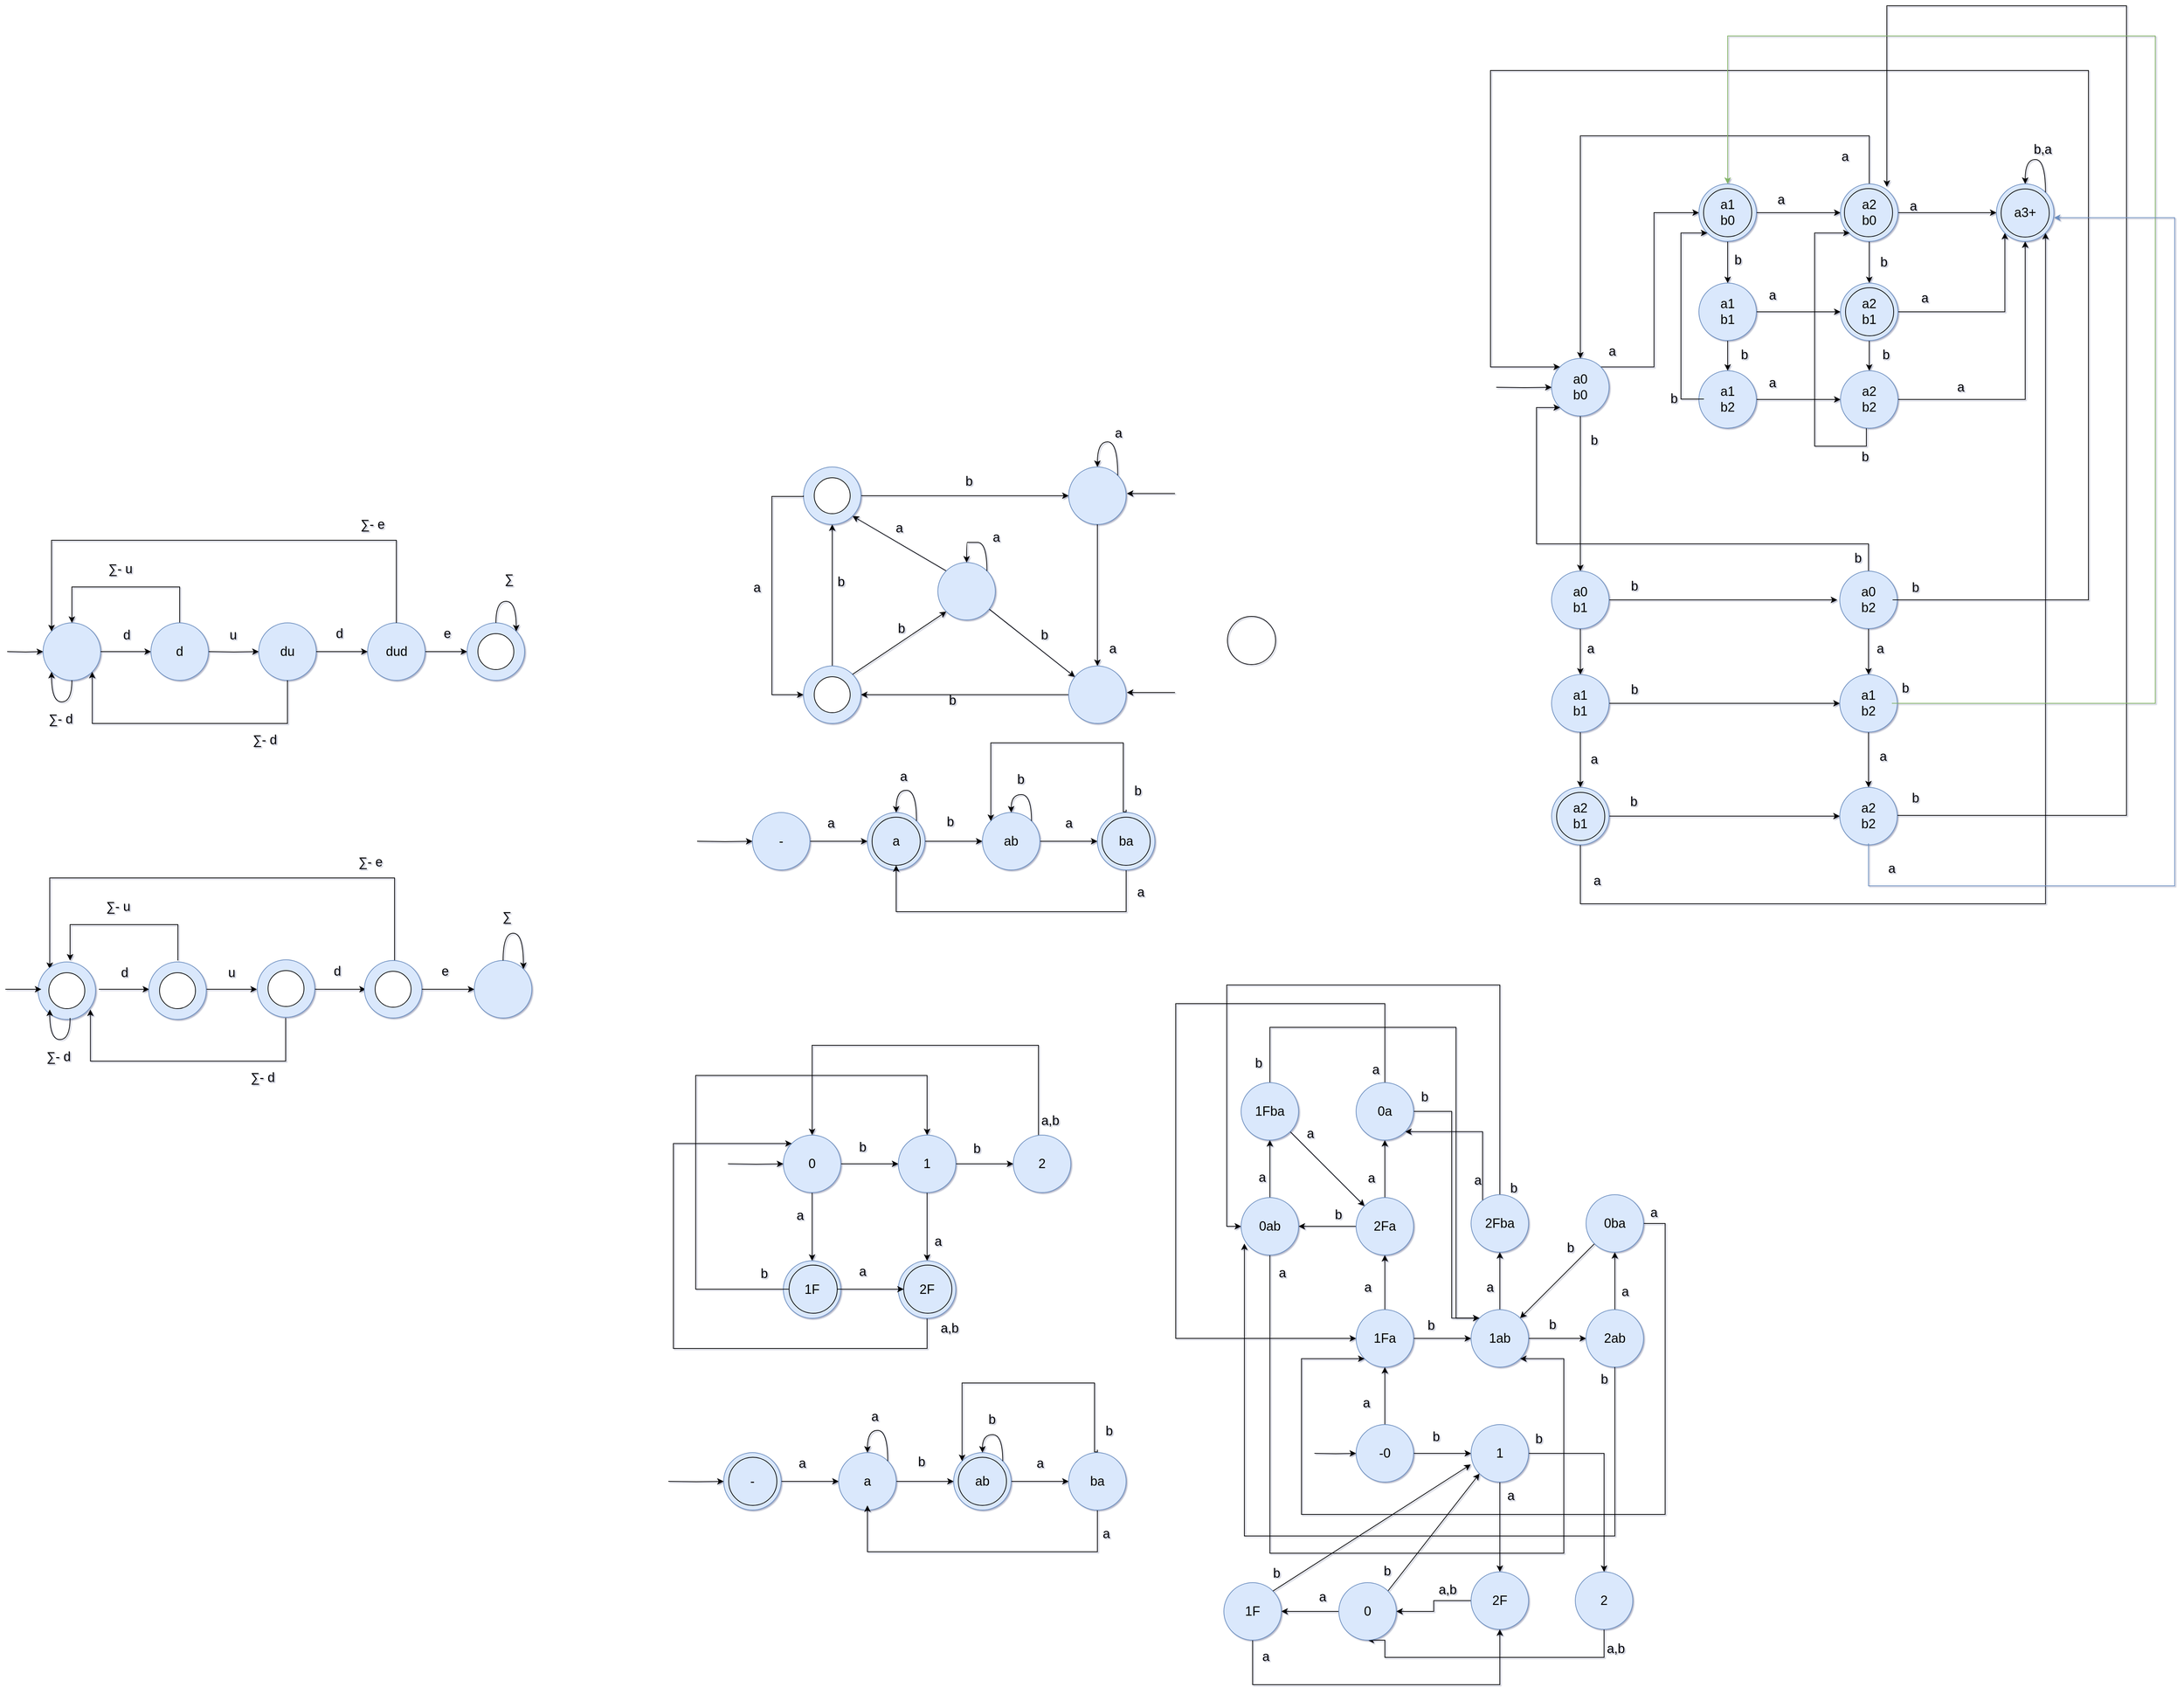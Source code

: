 <mxfile version="24.0.6" type="github">
  <diagram id="prtHgNgQTEPvFCAcTncT" name="Page-1">
    <mxGraphModel dx="1374" dy="2081" grid="0" gridSize="15" guides="1" tooltips="1" connect="1" arrows="1" fold="1" page="0" pageScale="1" pageWidth="827" pageHeight="1169" math="0" shadow="1">
      <root>
        <mxCell id="0" />
        <mxCell id="1" parent="0" />
        <mxCell id="mm9sd67sM0A_G5Sb0UkS-7" style="edgeStyle=orthogonalEdgeStyle;rounded=0;orthogonalLoop=1;jettySize=auto;html=1;entryX=0;entryY=0.5;entryDx=0;entryDy=0;fontSize=18;" parent="1" target="mm9sd67sM0A_G5Sb0UkS-6" edge="1">
          <mxGeometry relative="1" as="geometry">
            <mxPoint x="64" y="361" as="targetPoint" />
            <mxPoint x="54" y="361" as="sourcePoint" />
          </mxGeometry>
        </mxCell>
        <mxCell id="mm9sd67sM0A_G5Sb0UkS-6" value="" style="ellipse;whiteSpace=wrap;html=1;aspect=fixed;hachureGap=4;fillColor=#dae8fc;strokeColor=#6c8ebf;rounded=0;fontSize=18;" parent="1" vertex="1">
          <mxGeometry x="104" y="321" width="80" height="80" as="geometry" />
        </mxCell>
        <mxCell id="mm9sd67sM0A_G5Sb0UkS-9" style="edgeStyle=orthogonalEdgeStyle;rounded=0;orthogonalLoop=1;jettySize=auto;html=1;exitX=1;exitY=0.5;exitDx=0;exitDy=0;entryX=0;entryY=0.5;entryDx=0;entryDy=0;fontSize=18;" parent="1" source="mm9sd67sM0A_G5Sb0UkS-6" target="mm9sd67sM0A_G5Sb0UkS-8" edge="1">
          <mxGeometry relative="1" as="geometry" />
        </mxCell>
        <mxCell id="mm9sd67sM0A_G5Sb0UkS-20" style="edgeStyle=orthogonalEdgeStyle;rounded=0;orthogonalLoop=1;jettySize=auto;html=1;exitX=1;exitY=0.5;exitDx=0;exitDy=0;entryX=0;entryY=0.5;entryDx=0;entryDy=0;fontSize=18;" parent="1" target="mm9sd67sM0A_G5Sb0UkS-22" edge="1">
          <mxGeometry relative="1" as="geometry">
            <mxPoint x="334" y="361" as="sourcePoint" />
          </mxGeometry>
        </mxCell>
        <mxCell id="mm9sd67sM0A_G5Sb0UkS-21" value="" style="group;fontSize=18;" parent="1" vertex="1" connectable="0">
          <mxGeometry x="404" y="321" width="80" height="80" as="geometry" />
        </mxCell>
        <mxCell id="mm9sd67sM0A_G5Sb0UkS-22" value="du" style="ellipse;whiteSpace=wrap;html=1;aspect=fixed;hachureGap=4;fillColor=#dae8fc;strokeColor=#6c8ebf;rounded=0;fontSize=18;" parent="mm9sd67sM0A_G5Sb0UkS-21" vertex="1">
          <mxGeometry width="80" height="80" as="geometry" />
        </mxCell>
        <mxCell id="mm9sd67sM0A_G5Sb0UkS-23" value="u" style="text;html=1;align=center;verticalAlign=middle;resizable=0;points=[];autosize=1;strokeColor=none;fillColor=none;fontSize=18;" parent="1" vertex="1">
          <mxGeometry x="345.5" y="315" width="45" height="45" as="geometry" />
        </mxCell>
        <mxCell id="mm9sd67sM0A_G5Sb0UkS-24" value="" style="group;fontSize=18;" parent="1" vertex="1" connectable="0">
          <mxGeometry x="555.5" y="321" width="80" height="80" as="geometry" />
        </mxCell>
        <mxCell id="mm9sd67sM0A_G5Sb0UkS-31" style="edgeStyle=orthogonalEdgeStyle;rounded=0;orthogonalLoop=1;jettySize=auto;html=1;exitX=1;exitY=0.5;exitDx=0;exitDy=0;fontSize=18;" parent="mm9sd67sM0A_G5Sb0UkS-24" source="mm9sd67sM0A_G5Sb0UkS-25" edge="1">
          <mxGeometry relative="1" as="geometry">
            <mxPoint x="138.5" y="40" as="targetPoint" />
          </mxGeometry>
        </mxCell>
        <mxCell id="mm9sd67sM0A_G5Sb0UkS-25" value="dud" style="ellipse;whiteSpace=wrap;html=1;aspect=fixed;hachureGap=4;fillColor=#dae8fc;strokeColor=#6c8ebf;rounded=0;fontSize=18;" parent="mm9sd67sM0A_G5Sb0UkS-24" vertex="1">
          <mxGeometry width="80" height="80" as="geometry" />
        </mxCell>
        <mxCell id="mm9sd67sM0A_G5Sb0UkS-27" style="edgeStyle=orthogonalEdgeStyle;rounded=0;orthogonalLoop=1;jettySize=auto;html=1;exitX=1;exitY=0.5;exitDx=0;exitDy=0;entryX=0;entryY=0.5;entryDx=0;entryDy=0;fontSize=18;" parent="1" source="mm9sd67sM0A_G5Sb0UkS-22" target="mm9sd67sM0A_G5Sb0UkS-25" edge="1">
          <mxGeometry relative="1" as="geometry" />
        </mxCell>
        <mxCell id="mm9sd67sM0A_G5Sb0UkS-28" value="d" style="text;html=1;align=center;verticalAlign=middle;resizable=0;points=[];autosize=1;strokeColor=none;fillColor=none;fontSize=18;" parent="1" vertex="1">
          <mxGeometry x="493" y="313" width="45" height="45" as="geometry" />
        </mxCell>
        <mxCell id="mm9sd67sM0A_G5Sb0UkS-32" value="e" style="text;html=1;align=center;verticalAlign=middle;resizable=0;points=[];autosize=1;strokeColor=none;fillColor=none;fontSize=18;" parent="1" vertex="1">
          <mxGeometry x="643" y="313" width="45" height="45" as="geometry" />
        </mxCell>
        <mxCell id="mm9sd67sM0A_G5Sb0UkS-35" value="" style="ellipse;whiteSpace=wrap;html=1;aspect=fixed;hachureGap=4;fillColor=#dae8fc;strokeColor=#6c8ebf;rounded=0;fontSize=18;" parent="1" vertex="1">
          <mxGeometry x="694" y="321" width="80" height="80" as="geometry" />
        </mxCell>
        <mxCell id="mm9sd67sM0A_G5Sb0UkS-36" value="" style="ellipse;whiteSpace=wrap;html=1;aspect=fixed;hachureGap=4;rounded=0;fontSize=18;" parent="1" vertex="1">
          <mxGeometry x="709" y="336" width="50" height="50" as="geometry" />
        </mxCell>
        <mxCell id="mm9sd67sM0A_G5Sb0UkS-37" style="edgeStyle=orthogonalEdgeStyle;rounded=0;orthogonalLoop=1;jettySize=auto;html=1;exitX=0.5;exitY=0;exitDx=0;exitDy=0;entryX=0.5;entryY=0;entryDx=0;entryDy=0;fontSize=18;" parent="1" source="mm9sd67sM0A_G5Sb0UkS-8" target="mm9sd67sM0A_G5Sb0UkS-6" edge="1">
          <mxGeometry relative="1" as="geometry">
            <Array as="points">
              <mxPoint x="294" y="271" />
              <mxPoint x="144" y="271" />
            </Array>
          </mxGeometry>
        </mxCell>
        <mxCell id="mm9sd67sM0A_G5Sb0UkS-38" style="edgeStyle=orthogonalEdgeStyle;rounded=0;orthogonalLoop=1;jettySize=auto;html=1;exitX=0.5;exitY=1;exitDx=0;exitDy=0;entryX=0;entryY=1;entryDx=0;entryDy=0;curved=1;fontSize=18;" parent="1" source="mm9sd67sM0A_G5Sb0UkS-6" target="mm9sd67sM0A_G5Sb0UkS-6" edge="1">
          <mxGeometry relative="1" as="geometry">
            <Array as="points">
              <mxPoint x="144" y="431" />
              <mxPoint x="116" y="431" />
            </Array>
          </mxGeometry>
        </mxCell>
        <mxCell id="mm9sd67sM0A_G5Sb0UkS-39" style="edgeStyle=orthogonalEdgeStyle;rounded=0;orthogonalLoop=1;jettySize=auto;html=1;exitX=0.5;exitY=0;exitDx=0;exitDy=0;entryX=1;entryY=0;entryDx=0;entryDy=0;curved=1;fontSize=18;" parent="1" source="mm9sd67sM0A_G5Sb0UkS-35" target="mm9sd67sM0A_G5Sb0UkS-35" edge="1">
          <mxGeometry relative="1" as="geometry">
            <Array as="points">
              <mxPoint x="734" y="291" />
              <mxPoint x="762" y="291" />
            </Array>
          </mxGeometry>
        </mxCell>
        <mxCell id="mm9sd67sM0A_G5Sb0UkS-40" value="∑" style="text;html=1;align=center;verticalAlign=middle;resizable=0;points=[];autosize=1;strokeColor=none;fillColor=none;fontSize=18;" parent="1" vertex="1">
          <mxGeometry x="729" y="237" width="45" height="45" as="geometry" />
        </mxCell>
        <mxCell id="mm9sd67sM0A_G5Sb0UkS-42" value="∑- u" style="text;html=1;align=center;verticalAlign=middle;resizable=0;points=[];autosize=1;strokeColor=none;fillColor=none;strokeWidth=1;fontSize=18;" parent="1" vertex="1">
          <mxGeometry x="173" y="223" width="75" height="45" as="geometry" />
        </mxCell>
        <mxCell id="mm9sd67sM0A_G5Sb0UkS-11" value="" style="group;fontSize=18;" parent="1" vertex="1" connectable="0">
          <mxGeometry x="254" y="321" width="80" height="80" as="geometry" />
        </mxCell>
        <mxCell id="mm9sd67sM0A_G5Sb0UkS-8" value="d" style="ellipse;whiteSpace=wrap;html=1;aspect=fixed;hachureGap=4;fillColor=#dae8fc;strokeColor=#6c8ebf;rounded=0;fontSize=18;" parent="mm9sd67sM0A_G5Sb0UkS-11" vertex="1">
          <mxGeometry width="80" height="80" as="geometry" />
        </mxCell>
        <mxCell id="mm9sd67sM0A_G5Sb0UkS-14" value="d" style="text;html=1;align=center;verticalAlign=middle;resizable=0;points=[];autosize=1;strokeColor=none;fillColor=none;fontSize=18;" parent="1" vertex="1">
          <mxGeometry x="197" y="315" width="45" height="45" as="geometry" />
        </mxCell>
        <mxCell id="mm9sd67sM0A_G5Sb0UkS-44" value="∑- d" style="text;html=1;align=center;verticalAlign=middle;resizable=0;points=[];autosize=1;strokeColor=none;fillColor=none;fontSize=18;" parent="1" vertex="1">
          <mxGeometry x="90" y="432" width="75" height="45" as="geometry" />
        </mxCell>
        <mxCell id="M_DK1BdY7dgoIv5enWq1-1" style="edgeStyle=orthogonalEdgeStyle;rounded=0;orthogonalLoop=1;jettySize=auto;html=1;exitX=0.5;exitY=1;exitDx=0;exitDy=0;entryX=1;entryY=1;entryDx=0;entryDy=0;" parent="1" source="mm9sd67sM0A_G5Sb0UkS-22" target="mm9sd67sM0A_G5Sb0UkS-6" edge="1">
          <mxGeometry relative="1" as="geometry">
            <Array as="points">
              <mxPoint x="444" y="461" />
              <mxPoint x="172" y="461" />
            </Array>
          </mxGeometry>
        </mxCell>
        <mxCell id="M_DK1BdY7dgoIv5enWq1-2" value="∑- d" style="text;html=1;align=center;verticalAlign=middle;resizable=0;points=[];autosize=1;strokeColor=none;fillColor=none;fontSize=18;" parent="1" vertex="1">
          <mxGeometry x="374" y="461" width="75" height="45" as="geometry" />
        </mxCell>
        <mxCell id="M_DK1BdY7dgoIv5enWq1-3" style="edgeStyle=orthogonalEdgeStyle;rounded=0;orthogonalLoop=1;jettySize=auto;html=1;exitX=0.5;exitY=0;exitDx=0;exitDy=0;entryX=0;entryY=0;entryDx=0;entryDy=0;" parent="1" source="mm9sd67sM0A_G5Sb0UkS-25" target="mm9sd67sM0A_G5Sb0UkS-6" edge="1">
          <mxGeometry relative="1" as="geometry">
            <Array as="points">
              <mxPoint x="596" y="206" />
              <mxPoint x="116" y="206" />
            </Array>
          </mxGeometry>
        </mxCell>
        <mxCell id="M_DK1BdY7dgoIv5enWq1-4" value="∑- e" style="text;html=1;align=center;verticalAlign=middle;resizable=0;points=[];autosize=1;strokeColor=none;fillColor=none;fontSize=18;" parent="1" vertex="1">
          <mxGeometry x="524" y="161" width="75" height="45" as="geometry" />
        </mxCell>
        <mxCell id="M_DK1BdY7dgoIv5enWq1-35" style="edgeStyle=orthogonalEdgeStyle;rounded=0;orthogonalLoop=1;jettySize=auto;html=1;exitX=1;exitY=0.5;exitDx=0;exitDy=0;entryX=0;entryY=0.5;entryDx=0;entryDy=0;fontSize=18;" parent="1" edge="1">
          <mxGeometry relative="1" as="geometry">
            <mxPoint x="181.5" y="831" as="sourcePoint" />
            <mxPoint x="251.5" y="831" as="targetPoint" />
          </mxGeometry>
        </mxCell>
        <mxCell id="M_DK1BdY7dgoIv5enWq1-36" style="edgeStyle=orthogonalEdgeStyle;rounded=0;orthogonalLoop=1;jettySize=auto;html=1;exitX=1;exitY=0.5;exitDx=0;exitDy=0;entryX=0;entryY=0.5;entryDx=0;entryDy=0;fontSize=18;" parent="1" edge="1">
          <mxGeometry relative="1" as="geometry">
            <mxPoint x="331.5" y="831" as="sourcePoint" />
            <mxPoint x="401.5" y="831" as="targetPoint" />
          </mxGeometry>
        </mxCell>
        <mxCell id="M_DK1BdY7dgoIv5enWq1-39" value="u" style="text;html=1;align=center;verticalAlign=middle;resizable=0;points=[];autosize=1;strokeColor=none;fillColor=none;fontSize=18;" parent="1" vertex="1">
          <mxGeometry x="343" y="785" width="45" height="45" as="geometry" />
        </mxCell>
        <mxCell id="M_DK1BdY7dgoIv5enWq1-43" style="edgeStyle=orthogonalEdgeStyle;rounded=0;orthogonalLoop=1;jettySize=auto;html=1;exitX=1;exitY=0.5;exitDx=0;exitDy=0;entryX=0;entryY=0.5;entryDx=0;entryDy=0;fontSize=18;" parent="1" edge="1">
          <mxGeometry relative="1" as="geometry">
            <mxPoint x="481.5" y="831" as="sourcePoint" />
            <mxPoint x="553" y="831" as="targetPoint" />
          </mxGeometry>
        </mxCell>
        <mxCell id="M_DK1BdY7dgoIv5enWq1-44" value="d" style="text;html=1;align=center;verticalAlign=middle;resizable=0;points=[];autosize=1;strokeColor=none;fillColor=none;fontSize=18;" parent="1" vertex="1">
          <mxGeometry x="490.5" y="783" width="45" height="45" as="geometry" />
        </mxCell>
        <mxCell id="M_DK1BdY7dgoIv5enWq1-45" value="e" style="text;html=1;align=center;verticalAlign=middle;resizable=0;points=[];autosize=1;strokeColor=none;fillColor=none;fontSize=18;" parent="1" vertex="1">
          <mxGeometry x="640.5" y="783" width="45" height="45" as="geometry" />
        </mxCell>
        <mxCell id="M_DK1BdY7dgoIv5enWq1-48" style="edgeStyle=orthogonalEdgeStyle;rounded=0;orthogonalLoop=1;jettySize=auto;html=1;exitX=0.5;exitY=0;exitDx=0;exitDy=0;entryX=0.5;entryY=0;entryDx=0;entryDy=0;fontSize=18;" parent="1" edge="1">
          <mxGeometry relative="1" as="geometry">
            <Array as="points">
              <mxPoint x="291.5" y="741" />
              <mxPoint x="141.5" y="741" />
            </Array>
            <mxPoint x="291.5" y="791" as="sourcePoint" />
            <mxPoint x="141.5" y="791" as="targetPoint" />
          </mxGeometry>
        </mxCell>
        <mxCell id="M_DK1BdY7dgoIv5enWq1-51" value="∑" style="text;html=1;align=center;verticalAlign=middle;resizable=0;points=[];autosize=1;strokeColor=none;fillColor=none;fontSize=18;" parent="1" vertex="1">
          <mxGeometry x="726.5" y="707" width="45" height="45" as="geometry" />
        </mxCell>
        <mxCell id="M_DK1BdY7dgoIv5enWq1-52" value="∑- u" style="text;html=1;align=center;verticalAlign=middle;resizable=0;points=[];autosize=1;strokeColor=none;fillColor=none;strokeWidth=1;fontSize=18;" parent="1" vertex="1">
          <mxGeometry x="170.5" y="693" width="75" height="45" as="geometry" />
        </mxCell>
        <mxCell id="M_DK1BdY7dgoIv5enWq1-55" value="d" style="text;html=1;align=center;verticalAlign=middle;resizable=0;points=[];autosize=1;strokeColor=none;fillColor=none;fontSize=18;" parent="1" vertex="1">
          <mxGeometry x="194.5" y="785" width="45" height="45" as="geometry" />
        </mxCell>
        <mxCell id="M_DK1BdY7dgoIv5enWq1-56" value="∑- d" style="text;html=1;align=center;verticalAlign=middle;resizable=0;points=[];autosize=1;strokeColor=none;fillColor=none;fontSize=18;" parent="1" vertex="1">
          <mxGeometry x="87.5" y="902" width="75" height="45" as="geometry" />
        </mxCell>
        <mxCell id="M_DK1BdY7dgoIv5enWq1-57" style="edgeStyle=orthogonalEdgeStyle;rounded=0;orthogonalLoop=1;jettySize=auto;html=1;exitX=0.5;exitY=1;exitDx=0;exitDy=0;entryX=1;entryY=1;entryDx=0;entryDy=0;" parent="1" edge="1">
          <mxGeometry relative="1" as="geometry">
            <Array as="points">
              <mxPoint x="441.5" y="931" />
              <mxPoint x="169.5" y="931" />
            </Array>
            <mxPoint x="441.5" y="871" as="sourcePoint" />
            <mxPoint x="169.784" y="859.284" as="targetPoint" />
          </mxGeometry>
        </mxCell>
        <mxCell id="M_DK1BdY7dgoIv5enWq1-58" value="∑- d" style="text;html=1;align=center;verticalAlign=middle;resizable=0;points=[];autosize=1;strokeColor=none;fillColor=none;fontSize=18;" parent="1" vertex="1">
          <mxGeometry x="371.5" y="931" width="75" height="45" as="geometry" />
        </mxCell>
        <mxCell id="M_DK1BdY7dgoIv5enWq1-59" style="edgeStyle=orthogonalEdgeStyle;rounded=0;orthogonalLoop=1;jettySize=auto;html=1;exitX=0.5;exitY=0;exitDx=0;exitDy=0;entryX=0;entryY=0;entryDx=0;entryDy=0;" parent="1" edge="1">
          <mxGeometry relative="1" as="geometry">
            <Array as="points">
              <mxPoint x="593.5" y="676" />
              <mxPoint x="113.5" y="676" />
            </Array>
            <mxPoint x="593" y="791" as="sourcePoint" />
            <mxPoint x="113.216" y="802.716" as="targetPoint" />
          </mxGeometry>
        </mxCell>
        <mxCell id="M_DK1BdY7dgoIv5enWq1-60" value="∑- e" style="text;html=1;align=center;verticalAlign=middle;resizable=0;points=[];autosize=1;strokeColor=none;fillColor=none;fontSize=18;" parent="1" vertex="1">
          <mxGeometry x="521.5" y="631" width="75" height="45" as="geometry" />
        </mxCell>
        <mxCell id="M_DK1BdY7dgoIv5enWq1-65" value="" style="group" parent="1" vertex="1" connectable="0">
          <mxGeometry x="551" y="791" width="80" height="80" as="geometry" />
        </mxCell>
        <mxCell id="M_DK1BdY7dgoIv5enWq1-66" value="" style="ellipse;whiteSpace=wrap;html=1;aspect=fixed;hachureGap=4;fillColor=#dae8fc;strokeColor=#6c8ebf;rounded=0;fontSize=18;" parent="M_DK1BdY7dgoIv5enWq1-65" vertex="1">
          <mxGeometry width="80" height="80" as="geometry" />
        </mxCell>
        <mxCell id="M_DK1BdY7dgoIv5enWq1-67" value="" style="ellipse;whiteSpace=wrap;html=1;aspect=fixed;hachureGap=4;rounded=0;fontSize=18;" parent="M_DK1BdY7dgoIv5enWq1-65" vertex="1">
          <mxGeometry x="15" y="15" width="50" height="50" as="geometry" />
        </mxCell>
        <mxCell id="M_DK1BdY7dgoIv5enWq1-69" value="" style="group" parent="1" vertex="1" connectable="0">
          <mxGeometry x="402" y="790" width="80" height="80" as="geometry" />
        </mxCell>
        <mxCell id="M_DK1BdY7dgoIv5enWq1-70" value="" style="ellipse;whiteSpace=wrap;html=1;aspect=fixed;hachureGap=4;fillColor=#dae8fc;strokeColor=#6c8ebf;rounded=0;fontSize=18;" parent="M_DK1BdY7dgoIv5enWq1-69" vertex="1">
          <mxGeometry width="80" height="80" as="geometry" />
        </mxCell>
        <mxCell id="M_DK1BdY7dgoIv5enWq1-71" value="" style="ellipse;whiteSpace=wrap;html=1;aspect=fixed;hachureGap=4;rounded=0;fontSize=18;" parent="M_DK1BdY7dgoIv5enWq1-69" vertex="1">
          <mxGeometry x="15" y="15" width="50" height="50" as="geometry" />
        </mxCell>
        <mxCell id="M_DK1BdY7dgoIv5enWq1-72" value="" style="group" parent="1" vertex="1" connectable="0">
          <mxGeometry x="251" y="793" width="80" height="80" as="geometry" />
        </mxCell>
        <mxCell id="M_DK1BdY7dgoIv5enWq1-73" value="" style="ellipse;whiteSpace=wrap;html=1;aspect=fixed;hachureGap=4;fillColor=#dae8fc;strokeColor=#6c8ebf;rounded=0;fontSize=18;" parent="M_DK1BdY7dgoIv5enWq1-72" vertex="1">
          <mxGeometry width="80" height="80" as="geometry" />
        </mxCell>
        <mxCell id="M_DK1BdY7dgoIv5enWq1-74" value="" style="ellipse;whiteSpace=wrap;html=1;aspect=fixed;hachureGap=4;rounded=0;fontSize=18;" parent="M_DK1BdY7dgoIv5enWq1-72" vertex="1">
          <mxGeometry x="15" y="15" width="50" height="50" as="geometry" />
        </mxCell>
        <mxCell id="M_DK1BdY7dgoIv5enWq1-75" value="" style="group" parent="1" vertex="1" connectable="0">
          <mxGeometry x="97" y="793" width="80" height="80" as="geometry" />
        </mxCell>
        <mxCell id="M_DK1BdY7dgoIv5enWq1-76" value="" style="ellipse;whiteSpace=wrap;html=1;aspect=fixed;hachureGap=4;fillColor=#dae8fc;strokeColor=#6c8ebf;rounded=0;fontSize=18;" parent="M_DK1BdY7dgoIv5enWq1-75" vertex="1">
          <mxGeometry width="80" height="80" as="geometry" />
        </mxCell>
        <mxCell id="M_DK1BdY7dgoIv5enWq1-77" value="" style="ellipse;whiteSpace=wrap;html=1;aspect=fixed;hachureGap=4;rounded=0;fontSize=18;" parent="M_DK1BdY7dgoIv5enWq1-75" vertex="1">
          <mxGeometry x="15" y="15" width="50" height="50" as="geometry" />
        </mxCell>
        <mxCell id="M_DK1BdY7dgoIv5enWq1-49" style="edgeStyle=orthogonalEdgeStyle;rounded=0;orthogonalLoop=1;jettySize=auto;html=1;exitX=0.5;exitY=1;exitDx=0;exitDy=0;entryX=0;entryY=1;entryDx=0;entryDy=0;curved=1;fontSize=18;" parent="1" edge="1">
          <mxGeometry relative="1" as="geometry">
            <Array as="points">
              <mxPoint x="141.5" y="901" />
              <mxPoint x="113.5" y="901" />
            </Array>
            <mxPoint x="141.5" y="871" as="sourcePoint" />
            <mxPoint x="113.216" y="859.284" as="targetPoint" />
          </mxGeometry>
        </mxCell>
        <mxCell id="M_DK1BdY7dgoIv5enWq1-33" style="edgeStyle=orthogonalEdgeStyle;rounded=0;orthogonalLoop=1;jettySize=auto;html=1;entryX=0;entryY=0.5;entryDx=0;entryDy=0;fontSize=18;" parent="1" edge="1">
          <mxGeometry relative="1" as="geometry">
            <mxPoint x="101.5" y="831" as="targetPoint" />
            <mxPoint x="51.5" y="831" as="sourcePoint" />
          </mxGeometry>
        </mxCell>
        <mxCell id="M_DK1BdY7dgoIv5enWq1-78" value="" style="ellipse;whiteSpace=wrap;html=1;aspect=fixed;hachureGap=4;fillColor=#dae8fc;strokeColor=#6c8ebf;rounded=0;fontSize=18;" parent="1" vertex="1">
          <mxGeometry x="704" y="791" width="80" height="80" as="geometry" />
        </mxCell>
        <mxCell id="M_DK1BdY7dgoIv5enWq1-79" style="edgeStyle=orthogonalEdgeStyle;rounded=0;orthogonalLoop=1;jettySize=auto;html=1;exitX=1;exitY=0.5;exitDx=0;exitDy=0;entryX=0;entryY=0.5;entryDx=0;entryDy=0;" parent="1" source="M_DK1BdY7dgoIv5enWq1-66" target="M_DK1BdY7dgoIv5enWq1-78" edge="1">
          <mxGeometry relative="1" as="geometry" />
        </mxCell>
        <mxCell id="M_DK1BdY7dgoIv5enWq1-80" style="edgeStyle=orthogonalEdgeStyle;rounded=0;orthogonalLoop=1;jettySize=auto;html=1;exitX=0.5;exitY=0;exitDx=0;exitDy=0;entryX=1;entryY=0;entryDx=0;entryDy=0;curved=1;" parent="1" source="M_DK1BdY7dgoIv5enWq1-78" target="M_DK1BdY7dgoIv5enWq1-78" edge="1">
          <mxGeometry relative="1" as="geometry">
            <Array as="points">
              <mxPoint x="744" y="753" />
              <mxPoint x="772" y="753" />
            </Array>
          </mxGeometry>
        </mxCell>
        <mxCell id="d25zeLT_CCKNkkWwXjsE-8" value="" style="edgeStyle=orthogonalEdgeStyle;rounded=0;orthogonalLoop=1;jettySize=auto;html=1;exitX=1;exitY=0.5;exitDx=0;exitDy=0;" parent="1" source="d25zeLT_CCKNkkWwXjsE-9" target="d25zeLT_CCKNkkWwXjsE-2" edge="1">
          <mxGeometry relative="1" as="geometry">
            <mxPoint x="1451" y="144" as="sourcePoint" />
          </mxGeometry>
        </mxCell>
        <mxCell id="d25zeLT_CCKNkkWwXjsE-2" value="" style="ellipse;whiteSpace=wrap;html=1;aspect=fixed;hachureGap=4;fillColor=#dae8fc;strokeColor=#6c8ebf;rounded=0;fontSize=18;" parent="1" vertex="1">
          <mxGeometry x="1531" y="104" width="80" height="80" as="geometry" />
        </mxCell>
        <mxCell id="d25zeLT_CCKNkkWwXjsE-6" style="edgeStyle=orthogonalEdgeStyle;rounded=0;orthogonalLoop=1;jettySize=auto;html=1;fontSize=18;" parent="1" edge="1">
          <mxGeometry relative="1" as="geometry">
            <mxPoint x="1612" y="141" as="targetPoint" />
            <mxPoint x="1679" y="141" as="sourcePoint" />
          </mxGeometry>
        </mxCell>
        <mxCell id="d25zeLT_CCKNkkWwXjsE-21" style="rounded=0;orthogonalLoop=1;jettySize=auto;html=1;exitX=0;exitY=0;exitDx=0;exitDy=0;entryX=1;entryY=1;entryDx=0;entryDy=0;" parent="1" source="d25zeLT_CCKNkkWwXjsE-17" target="d25zeLT_CCKNkkWwXjsE-9" edge="1">
          <mxGeometry relative="1" as="geometry" />
        </mxCell>
        <mxCell id="d25zeLT_CCKNkkWwXjsE-27" style="edgeStyle=orthogonalEdgeStyle;rounded=0;orthogonalLoop=1;jettySize=auto;html=1;exitX=0.5;exitY=0;exitDx=0;exitDy=0;" parent="1" source="d25zeLT_CCKNkkWwXjsE-14" target="d25zeLT_CCKNkkWwXjsE-9" edge="1">
          <mxGeometry relative="1" as="geometry" />
        </mxCell>
        <mxCell id="d25zeLT_CCKNkkWwXjsE-9" value="" style="ellipse;whiteSpace=wrap;html=1;aspect=fixed;hachureGap=4;fillColor=#dae8fc;strokeColor=#6c8ebf;rounded=0;fontSize=18;" parent="1" vertex="1">
          <mxGeometry x="1162" y="104" width="80" height="80" as="geometry" />
        </mxCell>
        <mxCell id="d25zeLT_CCKNkkWwXjsE-10" value="" style="ellipse;whiteSpace=wrap;html=1;aspect=fixed;hachureGap=4;rounded=0;fontSize=18;" parent="1" vertex="1">
          <mxGeometry x="1177" y="119" width="50" height="50" as="geometry" />
        </mxCell>
        <mxCell id="d25zeLT_CCKNkkWwXjsE-18" value="" style="rounded=0;orthogonalLoop=1;jettySize=auto;html=1;" parent="1" source="d25zeLT_CCKNkkWwXjsE-17" target="d25zeLT_CCKNkkWwXjsE-12" edge="1">
          <mxGeometry relative="1" as="geometry" />
        </mxCell>
        <mxCell id="d25zeLT_CCKNkkWwXjsE-23" style="edgeStyle=orthogonalEdgeStyle;rounded=0;orthogonalLoop=1;jettySize=auto;html=1;" parent="1" source="d25zeLT_CCKNkkWwXjsE-2" target="d25zeLT_CCKNkkWwXjsE-12" edge="1">
          <mxGeometry relative="1" as="geometry" />
        </mxCell>
        <mxCell id="d25zeLT_CCKNkkWwXjsE-43" style="edgeStyle=orthogonalEdgeStyle;rounded=0;orthogonalLoop=1;jettySize=auto;html=1;fontFamily=Helvetica;fontSize=18;fontColor=default;" parent="1" source="d25zeLT_CCKNkkWwXjsE-12" target="d25zeLT_CCKNkkWwXjsE-14" edge="1">
          <mxGeometry relative="1" as="geometry" />
        </mxCell>
        <mxCell id="d25zeLT_CCKNkkWwXjsE-12" value="" style="ellipse;whiteSpace=wrap;html=1;aspect=fixed;hachureGap=4;fillColor=#dae8fc;strokeColor=#6c8ebf;rounded=0;fontSize=18;" parent="1" vertex="1">
          <mxGeometry x="1531" y="381" width="80" height="80" as="geometry" />
        </mxCell>
        <mxCell id="d25zeLT_CCKNkkWwXjsE-13" style="edgeStyle=orthogonalEdgeStyle;rounded=0;orthogonalLoop=1;jettySize=auto;html=1;fontSize=18;" parent="1" edge="1">
          <mxGeometry relative="1" as="geometry">
            <mxPoint x="1612" y="418" as="targetPoint" />
            <mxPoint x="1679" y="418" as="sourcePoint" />
          </mxGeometry>
        </mxCell>
        <mxCell id="d25zeLT_CCKNkkWwXjsE-28" style="edgeStyle=orthogonalEdgeStyle;rounded=0;orthogonalLoop=1;jettySize=auto;html=1;exitX=0;exitY=0.5;exitDx=0;exitDy=0;" parent="1" source="d25zeLT_CCKNkkWwXjsE-9" target="d25zeLT_CCKNkkWwXjsE-14" edge="1">
          <mxGeometry relative="1" as="geometry">
            <Array as="points">
              <mxPoint x="1118" y="145" />
              <mxPoint x="1118" y="421" />
            </Array>
          </mxGeometry>
        </mxCell>
        <mxCell id="d25zeLT_CCKNkkWwXjsE-14" value="" style="ellipse;whiteSpace=wrap;html=1;aspect=fixed;hachureGap=4;fillColor=#dae8fc;strokeColor=#6c8ebf;rounded=0;fontSize=18;" parent="1" vertex="1">
          <mxGeometry x="1162" y="381" width="80" height="80" as="geometry" />
        </mxCell>
        <mxCell id="d25zeLT_CCKNkkWwXjsE-15" value="" style="ellipse;whiteSpace=wrap;html=1;aspect=fixed;hachureGap=4;rounded=0;fontSize=18;" parent="1" vertex="1">
          <mxGeometry x="1177" y="396" width="50" height="50" as="geometry" />
        </mxCell>
        <mxCell id="d25zeLT_CCKNkkWwXjsE-22" style="rounded=0;orthogonalLoop=1;jettySize=auto;html=1;exitX=1;exitY=0;exitDx=0;exitDy=0;entryX=0;entryY=1;entryDx=0;entryDy=0;" parent="1" source="d25zeLT_CCKNkkWwXjsE-14" target="d25zeLT_CCKNkkWwXjsE-17" edge="1">
          <mxGeometry relative="1" as="geometry" />
        </mxCell>
        <mxCell id="d25zeLT_CCKNkkWwXjsE-17" value="" style="ellipse;whiteSpace=wrap;html=1;aspect=fixed;hachureGap=4;fillColor=#dae8fc;strokeColor=#6c8ebf;rounded=0;fontSize=18;" parent="1" vertex="1">
          <mxGeometry x="1349" y="237" width="80" height="80" as="geometry" />
        </mxCell>
        <mxCell id="d25zeLT_CCKNkkWwXjsE-19" style="edgeStyle=orthogonalEdgeStyle;rounded=0;orthogonalLoop=1;jettySize=auto;html=1;exitX=1;exitY=0;exitDx=0;exitDy=0;entryX=0.5;entryY=0;entryDx=0;entryDy=0;curved=1;" parent="1" source="d25zeLT_CCKNkkWwXjsE-17" target="d25zeLT_CCKNkkWwXjsE-17" edge="1">
          <mxGeometry relative="1" as="geometry">
            <Array as="points">
              <mxPoint x="1391" y="209" />
              <mxPoint x="1363" y="209" />
            </Array>
          </mxGeometry>
        </mxCell>
        <mxCell id="d25zeLT_CCKNkkWwXjsE-24" style="edgeStyle=orthogonalEdgeStyle;rounded=0;orthogonalLoop=1;jettySize=auto;html=1;exitX=1;exitY=0;exitDx=0;exitDy=0;entryX=0.5;entryY=0;entryDx=0;entryDy=0;curved=1;" parent="1" source="d25zeLT_CCKNkkWwXjsE-2" target="d25zeLT_CCKNkkWwXjsE-2" edge="1">
          <mxGeometry relative="1" as="geometry">
            <Array as="points">
              <mxPoint x="1599" y="69" />
              <mxPoint x="1571" y="69" />
            </Array>
          </mxGeometry>
        </mxCell>
        <mxCell id="d25zeLT_CCKNkkWwXjsE-32" value="&lt;h2&gt;&lt;span style=&quot;font-weight: normal;&quot;&gt;b&lt;/span&gt;&lt;/h2&gt;" style="text;html=1;align=center;verticalAlign=middle;resizable=0;points=[];autosize=1;strokeColor=none;fillColor=none;fontFamily=Helvetica;fontSize=12;fontColor=default;" parent="1" vertex="1">
          <mxGeometry x="1483" y="306" width="28" height="63" as="geometry" />
        </mxCell>
        <mxCell id="d25zeLT_CCKNkkWwXjsE-33" value="a" style="text;html=1;align=center;verticalAlign=middle;resizable=0;points=[];autosize=1;strokeColor=none;fillColor=none;fontFamily=Helvetica;fontSize=18;fontColor=default;" parent="1" vertex="1">
          <mxGeometry x="1416" y="185" width="28" height="34" as="geometry" />
        </mxCell>
        <mxCell id="d25zeLT_CCKNkkWwXjsE-34" value="a" style="text;html=1;align=center;verticalAlign=middle;resizable=0;points=[];autosize=1;strokeColor=none;fillColor=none;fontFamily=Helvetica;fontSize=18;fontColor=default;" parent="1" vertex="1">
          <mxGeometry x="1578" y="340" width="28" height="34" as="geometry" />
        </mxCell>
        <mxCell id="d25zeLT_CCKNkkWwXjsE-35" value="a" style="text;html=1;align=center;verticalAlign=middle;resizable=0;points=[];autosize=1;strokeColor=none;fillColor=none;fontFamily=Helvetica;fontSize=18;fontColor=default;" parent="1" vertex="1">
          <mxGeometry x="1586" y="40" width="28" height="34" as="geometry" />
        </mxCell>
        <mxCell id="d25zeLT_CCKNkkWwXjsE-36" value="b" style="text;html=1;align=center;verticalAlign=middle;resizable=0;points=[];autosize=1;strokeColor=none;fillColor=none;fontFamily=Helvetica;fontSize=18;fontColor=default;" parent="1" vertex="1">
          <mxGeometry x="1378" y="107" width="28" height="34" as="geometry" />
        </mxCell>
        <mxCell id="d25zeLT_CCKNkkWwXjsE-37" value="a" style="text;html=1;align=center;verticalAlign=middle;resizable=0;points=[];autosize=1;strokeColor=none;fillColor=none;fontFamily=Helvetica;fontSize=18;fontColor=default;" parent="1" vertex="1">
          <mxGeometry x="1281" y="172" width="28" height="34" as="geometry" />
        </mxCell>
        <mxCell id="d25zeLT_CCKNkkWwXjsE-38" value="b" style="text;html=1;align=center;verticalAlign=middle;resizable=0;points=[];autosize=1;strokeColor=none;fillColor=none;fontFamily=Helvetica;fontSize=18;fontColor=default;" parent="1" vertex="1">
          <mxGeometry x="1284" y="312" width="28" height="34" as="geometry" />
        </mxCell>
        <mxCell id="d25zeLT_CCKNkkWwXjsE-39" value="b" style="text;html=1;align=center;verticalAlign=middle;resizable=0;points=[];autosize=1;strokeColor=none;fillColor=none;fontFamily=Helvetica;fontSize=18;fontColor=default;" parent="1" vertex="1">
          <mxGeometry x="1200" y="247" width="28" height="34" as="geometry" />
        </mxCell>
        <mxCell id="d25zeLT_CCKNkkWwXjsE-40" value="a" style="text;html=1;align=center;verticalAlign=middle;resizable=0;points=[];autosize=1;strokeColor=none;fillColor=none;fontFamily=Helvetica;fontSize=18;fontColor=default;" parent="1" vertex="1">
          <mxGeometry x="1083" y="255" width="28" height="34" as="geometry" />
        </mxCell>
        <mxCell id="d25zeLT_CCKNkkWwXjsE-41" value="b" style="text;html=1;align=center;verticalAlign=middle;resizable=0;points=[];autosize=1;strokeColor=none;fillColor=none;fontFamily=Helvetica;fontSize=18;fontColor=default;" parent="1" vertex="1">
          <mxGeometry x="1355" y="412" width="28" height="34" as="geometry" />
        </mxCell>
        <mxCell id="l0tlugJpZTA7hWs6nZKF-1" value="" style="edgeStyle=orthogonalEdgeStyle;rounded=0;orthogonalLoop=1;jettySize=auto;html=1;fontFamily=Helvetica;fontSize=18;fontColor=default;" parent="1" source="l0tlugJpZTA7hWs6nZKF-3" target="l0tlugJpZTA7hWs6nZKF-13" edge="1">
          <mxGeometry relative="1" as="geometry" />
        </mxCell>
        <mxCell id="l0tlugJpZTA7hWs6nZKF-2" style="edgeStyle=orthogonalEdgeStyle;rounded=0;orthogonalLoop=1;jettySize=auto;html=1;exitX=1;exitY=0;exitDx=0;exitDy=0;entryX=0;entryY=0.5;entryDx=0;entryDy=0;fontFamily=Helvetica;fontSize=18;fontColor=default;" parent="1" source="l0tlugJpZTA7hWs6nZKF-3" target="l0tlugJpZTA7hWs6nZKF-7" edge="1">
          <mxGeometry relative="1" as="geometry" />
        </mxCell>
        <mxCell id="l0tlugJpZTA7hWs6nZKF-3" value="&lt;div&gt;a0&lt;/div&gt;&lt;div&gt;b0&lt;/div&gt;" style="ellipse;whiteSpace=wrap;html=1;aspect=fixed;hachureGap=4;fillColor=#dae8fc;strokeColor=#6c8ebf;rounded=0;fontSize=18;" parent="1" vertex="1">
          <mxGeometry x="2203" y="-47" width="80" height="80" as="geometry" />
        </mxCell>
        <mxCell id="l0tlugJpZTA7hWs6nZKF-4" style="edgeStyle=orthogonalEdgeStyle;rounded=0;orthogonalLoop=1;jettySize=auto;html=1;fontSize=18;entryX=0;entryY=0.5;entryDx=0;entryDy=0;" parent="1" target="l0tlugJpZTA7hWs6nZKF-3" edge="1">
          <mxGeometry relative="1" as="geometry">
            <mxPoint x="2126" y="-7" as="sourcePoint" />
            <mxPoint x="2167" y="-376" as="targetPoint" />
          </mxGeometry>
        </mxCell>
        <mxCell id="l0tlugJpZTA7hWs6nZKF-5" value="" style="edgeStyle=orthogonalEdgeStyle;rounded=0;orthogonalLoop=1;jettySize=auto;html=1;fontFamily=Helvetica;fontSize=18;fontColor=default;" parent="1" source="l0tlugJpZTA7hWs6nZKF-7" target="l0tlugJpZTA7hWs6nZKF-10" edge="1">
          <mxGeometry relative="1" as="geometry" />
        </mxCell>
        <mxCell id="l0tlugJpZTA7hWs6nZKF-6" value="" style="edgeStyle=orthogonalEdgeStyle;rounded=0;orthogonalLoop=1;jettySize=auto;html=1;fontFamily=Helvetica;fontSize=18;fontColor=default;" parent="1" source="l0tlugJpZTA7hWs6nZKF-7" target="l0tlugJpZTA7hWs6nZKF-28" edge="1">
          <mxGeometry relative="1" as="geometry" />
        </mxCell>
        <mxCell id="l0tlugJpZTA7hWs6nZKF-7" value="a1&lt;div&gt;b0&lt;/div&gt;" style="ellipse;whiteSpace=wrap;html=1;aspect=fixed;hachureGap=4;fillColor=#dae8fc;strokeColor=#6c8ebf;rounded=0;fontSize=18;" parent="1" vertex="1">
          <mxGeometry x="2408" y="-290" width="80" height="80" as="geometry" />
        </mxCell>
        <mxCell id="l0tlugJpZTA7hWs6nZKF-8" style="edgeStyle=orthogonalEdgeStyle;rounded=0;orthogonalLoop=1;jettySize=auto;html=1;entryX=0.5;entryY=0;entryDx=0;entryDy=0;fontFamily=Helvetica;fontSize=18;fontColor=default;exitX=0.5;exitY=0;exitDx=0;exitDy=0;" parent="1" source="l0tlugJpZTA7hWs6nZKF-10" target="l0tlugJpZTA7hWs6nZKF-3" edge="1">
          <mxGeometry relative="1" as="geometry">
            <Array as="points">
              <mxPoint x="2645" y="-357" />
              <mxPoint x="2243" y="-357" />
            </Array>
          </mxGeometry>
        </mxCell>
        <mxCell id="l0tlugJpZTA7hWs6nZKF-9" style="edgeStyle=orthogonalEdgeStyle;rounded=0;orthogonalLoop=1;jettySize=auto;html=1;exitX=0.5;exitY=1;exitDx=0;exitDy=0;entryX=0.5;entryY=0;entryDx=0;entryDy=0;fontFamily=Helvetica;fontSize=18;fontColor=default;" parent="1" source="l0tlugJpZTA7hWs6nZKF-10" target="l0tlugJpZTA7hWs6nZKF-32" edge="1">
          <mxGeometry relative="1" as="geometry" />
        </mxCell>
        <mxCell id="l0tlugJpZTA7hWs6nZKF-102" value="" style="edgeStyle=orthogonalEdgeStyle;rounded=0;orthogonalLoop=1;jettySize=auto;html=1;" parent="1" source="l0tlugJpZTA7hWs6nZKF-10" target="l0tlugJpZTA7hWs6nZKF-101" edge="1">
          <mxGeometry relative="1" as="geometry" />
        </mxCell>
        <mxCell id="l0tlugJpZTA7hWs6nZKF-10" value="&lt;div&gt;a2&lt;/div&gt;&lt;div&gt;b0&lt;/div&gt;" style="ellipse;whiteSpace=wrap;html=1;aspect=fixed;hachureGap=4;fillColor=#dae8fc;strokeColor=#6c8ebf;rounded=0;fontSize=18;" parent="1" vertex="1">
          <mxGeometry x="2605" y="-290" width="80" height="80" as="geometry" />
        </mxCell>
        <mxCell id="l0tlugJpZTA7hWs6nZKF-12" style="edgeStyle=orthogonalEdgeStyle;rounded=0;orthogonalLoop=1;jettySize=auto;html=1;exitX=0.5;exitY=1;exitDx=0;exitDy=0;fontFamily=Helvetica;fontSize=18;fontColor=default;" parent="1" source="l0tlugJpZTA7hWs6nZKF-13" target="l0tlugJpZTA7hWs6nZKF-36" edge="1">
          <mxGeometry relative="1" as="geometry" />
        </mxCell>
        <mxCell id="l0tlugJpZTA7hWs6nZKF-122" style="edgeStyle=orthogonalEdgeStyle;rounded=0;orthogonalLoop=1;jettySize=auto;html=1;fontFamily=Helvetica;fontSize=18;fontColor=default;" parent="1" source="l0tlugJpZTA7hWs6nZKF-13" edge="1">
          <mxGeometry relative="1" as="geometry">
            <mxPoint x="2600.508" y="289" as="targetPoint" />
          </mxGeometry>
        </mxCell>
        <mxCell id="l0tlugJpZTA7hWs6nZKF-13" value="a0&lt;div&gt;b1&lt;/div&gt;" style="ellipse;whiteSpace=wrap;html=1;fontSize=18;fillColor=#dae8fc;strokeColor=#6c8ebf;hachureGap=4;rounded=0;" parent="1" vertex="1">
          <mxGeometry x="2202.97" y="249" width="80" height="80" as="geometry" />
        </mxCell>
        <mxCell id="l0tlugJpZTA7hWs6nZKF-14" value="a" style="text;html=1;align=center;verticalAlign=middle;resizable=0;points=[];autosize=1;strokeColor=none;fillColor=none;fontFamily=Helvetica;fontSize=18;fontColor=default;" parent="1" vertex="1">
          <mxGeometry x="2273" y="-74" width="28" height="34" as="geometry" />
        </mxCell>
        <mxCell id="l0tlugJpZTA7hWs6nZKF-15" value="a" style="text;html=1;align=center;verticalAlign=middle;resizable=0;points=[];autosize=1;strokeColor=none;fillColor=none;fontFamily=Helvetica;fontSize=18;fontColor=default;" parent="1" vertex="1">
          <mxGeometry x="2508" y="-285" width="28" height="34" as="geometry" />
        </mxCell>
        <mxCell id="l0tlugJpZTA7hWs6nZKF-16" value="a" style="text;html=1;align=center;verticalAlign=middle;resizable=0;points=[];autosize=1;strokeColor=none;fillColor=none;fontFamily=Helvetica;fontSize=18;fontColor=default;" parent="1" vertex="1">
          <mxGeometry x="2597" y="-345" width="28" height="34" as="geometry" />
        </mxCell>
        <mxCell id="l0tlugJpZTA7hWs6nZKF-20" style="edgeStyle=orthogonalEdgeStyle;rounded=0;orthogonalLoop=1;jettySize=auto;html=1;entryX=0.5;entryY=0;entryDx=0;entryDy=0;fontFamily=Helvetica;fontSize=18;fontColor=default;" parent="1" source="l0tlugJpZTA7hWs6nZKF-22" target="l0tlugJpZTA7hWs6nZKF-42" edge="1">
          <mxGeometry relative="1" as="geometry" />
        </mxCell>
        <mxCell id="l0tlugJpZTA7hWs6nZKF-21" style="edgeStyle=orthogonalEdgeStyle;rounded=0;orthogonalLoop=1;jettySize=auto;html=1;entryX=0;entryY=1;entryDx=0;entryDy=0;fontFamily=Helvetica;fontSize=18;fontColor=default;" parent="1" source="l0tlugJpZTA7hWs6nZKF-22" target="l0tlugJpZTA7hWs6nZKF-3" edge="1">
          <mxGeometry relative="1" as="geometry">
            <Array as="points">
              <mxPoint x="2644" y="211" />
              <mxPoint x="2182" y="211" />
              <mxPoint x="2182" y="21" />
            </Array>
          </mxGeometry>
        </mxCell>
        <mxCell id="l0tlugJpZTA7hWs6nZKF-22" value="a0&lt;div&gt;b2&lt;/div&gt;" style="ellipse;whiteSpace=wrap;html=1;fontSize=18;fillColor=#dae8fc;strokeColor=#6c8ebf;hachureGap=4;rounded=0;" parent="1" vertex="1">
          <mxGeometry x="2604" y="249" width="80" height="80" as="geometry" />
        </mxCell>
        <mxCell id="l0tlugJpZTA7hWs6nZKF-23" value="b" style="text;html=1;align=center;verticalAlign=middle;resizable=0;points=[];autosize=1;strokeColor=none;fillColor=none;fontFamily=Helvetica;fontSize=18;fontColor=default;" parent="1" vertex="1">
          <mxGeometry x="2248" y="50" width="28" height="34" as="geometry" />
        </mxCell>
        <mxCell id="l0tlugJpZTA7hWs6nZKF-24" value="b" style="text;html=1;align=center;verticalAlign=middle;resizable=0;points=[];autosize=1;strokeColor=none;fillColor=none;fontFamily=Helvetica;fontSize=18;fontColor=default;" parent="1" vertex="1">
          <mxGeometry x="2303.97" y="253" width="28" height="34" as="geometry" />
        </mxCell>
        <mxCell id="l0tlugJpZTA7hWs6nZKF-26" value="" style="edgeStyle=orthogonalEdgeStyle;rounded=0;orthogonalLoop=1;jettySize=auto;html=1;fontFamily=Helvetica;fontSize=18;fontColor=default;" parent="1" source="l0tlugJpZTA7hWs6nZKF-28" target="l0tlugJpZTA7hWs6nZKF-32" edge="1">
          <mxGeometry relative="1" as="geometry" />
        </mxCell>
        <mxCell id="l0tlugJpZTA7hWs6nZKF-27" style="edgeStyle=orthogonalEdgeStyle;rounded=0;orthogonalLoop=1;jettySize=auto;html=1;exitX=0.5;exitY=1;exitDx=0;exitDy=0;entryX=0.5;entryY=0;entryDx=0;entryDy=0;fontFamily=Helvetica;fontSize=18;fontColor=default;" parent="1" source="l0tlugJpZTA7hWs6nZKF-28" target="l0tlugJpZTA7hWs6nZKF-58" edge="1">
          <mxGeometry relative="1" as="geometry" />
        </mxCell>
        <mxCell id="l0tlugJpZTA7hWs6nZKF-28" value="a1&lt;div&gt;b1&lt;/div&gt;" style="ellipse;whiteSpace=wrap;html=1;fontSize=18;fillColor=#dae8fc;strokeColor=#6c8ebf;hachureGap=4;rounded=0;" parent="1" vertex="1">
          <mxGeometry x="2408" y="-152" width="80" height="80" as="geometry" />
        </mxCell>
        <mxCell id="l0tlugJpZTA7hWs6nZKF-29" value="b" style="text;html=1;align=center;verticalAlign=middle;resizable=0;points=[];autosize=1;strokeColor=none;fillColor=none;fontFamily=Helvetica;fontSize=18;fontColor=default;" parent="1" vertex="1">
          <mxGeometry x="2448" y="-201" width="28" height="34" as="geometry" />
        </mxCell>
        <mxCell id="l0tlugJpZTA7hWs6nZKF-30" style="edgeStyle=orthogonalEdgeStyle;rounded=0;orthogonalLoop=1;jettySize=auto;html=1;exitX=0.5;exitY=1;exitDx=0;exitDy=0;entryX=0.5;entryY=0;entryDx=0;entryDy=0;fontFamily=Helvetica;fontSize=18;fontColor=default;" parent="1" source="l0tlugJpZTA7hWs6nZKF-32" target="l0tlugJpZTA7hWs6nZKF-61" edge="1">
          <mxGeometry relative="1" as="geometry" />
        </mxCell>
        <mxCell id="l0tlugJpZTA7hWs6nZKF-103" style="edgeStyle=orthogonalEdgeStyle;rounded=0;orthogonalLoop=1;jettySize=auto;html=1;entryX=0;entryY=1;entryDx=0;entryDy=0;" parent="1" source="l0tlugJpZTA7hWs6nZKF-32" target="l0tlugJpZTA7hWs6nZKF-101" edge="1">
          <mxGeometry relative="1" as="geometry" />
        </mxCell>
        <mxCell id="l0tlugJpZTA7hWs6nZKF-32" value="a2&lt;div&gt;b1&lt;/div&gt;" style="ellipse;whiteSpace=wrap;html=1;fontSize=18;fillColor=#dae8fc;strokeColor=#6c8ebf;hachureGap=4;rounded=0;" parent="1" vertex="1">
          <mxGeometry x="2605" y="-152" width="80" height="80" as="geometry" />
        </mxCell>
        <mxCell id="l0tlugJpZTA7hWs6nZKF-33" value="a" style="text;html=1;align=center;verticalAlign=middle;resizable=0;points=[];autosize=1;strokeColor=none;fillColor=none;fontFamily=Helvetica;fontSize=18;fontColor=default;" parent="1" vertex="1">
          <mxGeometry x="2496" y="-152" width="28" height="34" as="geometry" />
        </mxCell>
        <mxCell id="l0tlugJpZTA7hWs6nZKF-35" style="edgeStyle=orthogonalEdgeStyle;rounded=0;orthogonalLoop=1;jettySize=auto;html=1;entryX=0.5;entryY=0;entryDx=0;entryDy=0;fontFamily=Helvetica;fontSize=18;fontColor=default;" parent="1" source="l0tlugJpZTA7hWs6nZKF-36" target="l0tlugJpZTA7hWs6nZKF-47" edge="1">
          <mxGeometry relative="1" as="geometry" />
        </mxCell>
        <mxCell id="l0tlugJpZTA7hWs6nZKF-123" style="edgeStyle=orthogonalEdgeStyle;rounded=0;orthogonalLoop=1;jettySize=auto;html=1;entryX=0;entryY=0.5;entryDx=0;entryDy=0;fontFamily=Helvetica;fontSize=18;fontColor=default;" parent="1" source="l0tlugJpZTA7hWs6nZKF-36" target="l0tlugJpZTA7hWs6nZKF-42" edge="1">
          <mxGeometry relative="1" as="geometry" />
        </mxCell>
        <mxCell id="l0tlugJpZTA7hWs6nZKF-36" value="a1&lt;div&gt;b1&lt;/div&gt;" style="ellipse;whiteSpace=wrap;html=1;fontSize=18;fillColor=#dae8fc;strokeColor=#6c8ebf;hachureGap=4;rounded=0;" parent="1" vertex="1">
          <mxGeometry x="2202.97" y="393" width="80" height="80" as="geometry" />
        </mxCell>
        <mxCell id="l0tlugJpZTA7hWs6nZKF-40" style="edgeStyle=orthogonalEdgeStyle;rounded=0;orthogonalLoop=1;jettySize=auto;html=1;exitX=0.5;exitY=1;exitDx=0;exitDy=0;entryX=0.5;entryY=0;entryDx=0;entryDy=0;fontFamily=Helvetica;fontSize=18;fontColor=default;" parent="1" source="l0tlugJpZTA7hWs6nZKF-42" target="l0tlugJpZTA7hWs6nZKF-53" edge="1">
          <mxGeometry relative="1" as="geometry" />
        </mxCell>
        <mxCell id="l0tlugJpZTA7hWs6nZKF-42" value="a1&lt;div&gt;b2&lt;/div&gt;" style="ellipse;whiteSpace=wrap;html=1;fontSize=18;fillColor=#dae8fc;strokeColor=#6c8ebf;hachureGap=4;rounded=0;" parent="1" vertex="1">
          <mxGeometry x="2604" y="393" width="80" height="80" as="geometry" />
        </mxCell>
        <mxCell id="l0tlugJpZTA7hWs6nZKF-43" value="b" style="text;html=1;align=center;verticalAlign=middle;resizable=0;points=[];autosize=1;strokeColor=none;fillColor=none;fontFamily=Helvetica;fontSize=18;fontColor=default;" parent="1" vertex="1">
          <mxGeometry x="2303.97" y="397" width="28" height="34" as="geometry" />
        </mxCell>
        <mxCell id="l0tlugJpZTA7hWs6nZKF-120" style="edgeStyle=orthogonalEdgeStyle;rounded=0;orthogonalLoop=1;jettySize=auto;html=1;entryX=1;entryY=1;entryDx=0;entryDy=0;fontFamily=Helvetica;fontSize=18;fontColor=default;" parent="1" source="l0tlugJpZTA7hWs6nZKF-47" target="l0tlugJpZTA7hWs6nZKF-101" edge="1">
          <mxGeometry relative="1" as="geometry">
            <Array as="points">
              <mxPoint x="2243" y="712" />
              <mxPoint x="2890" y="712" />
            </Array>
          </mxGeometry>
        </mxCell>
        <mxCell id="l0tlugJpZTA7hWs6nZKF-124" style="edgeStyle=orthogonalEdgeStyle;rounded=0;orthogonalLoop=1;jettySize=auto;html=1;entryX=0;entryY=0.5;entryDx=0;entryDy=0;fontFamily=Helvetica;fontSize=18;fontColor=default;" parent="1" source="l0tlugJpZTA7hWs6nZKF-47" target="l0tlugJpZTA7hWs6nZKF-53" edge="1">
          <mxGeometry relative="1" as="geometry" />
        </mxCell>
        <mxCell id="l0tlugJpZTA7hWs6nZKF-47" value="a2&lt;div&gt;b1&lt;/div&gt;" style="ellipse;whiteSpace=wrap;html=1;fontSize=18;fillColor=#dae8fc;strokeColor=#6c8ebf;hachureGap=4;rounded=0;" parent="1" vertex="1">
          <mxGeometry x="2203.0" y="550" width="80" height="80" as="geometry" />
        </mxCell>
        <mxCell id="l0tlugJpZTA7hWs6nZKF-51" style="edgeStyle=orthogonalEdgeStyle;rounded=0;orthogonalLoop=1;jettySize=auto;html=1;exitX=1;exitY=0.5;exitDx=0;exitDy=0;entryX=0.806;entryY=0.05;entryDx=0;entryDy=0;fontFamily=Helvetica;fontSize=18;fontColor=default;entryPerimeter=0;" parent="1" source="l0tlugJpZTA7hWs6nZKF-53" target="l0tlugJpZTA7hWs6nZKF-10" edge="1">
          <mxGeometry relative="1" as="geometry">
            <Array as="points">
              <mxPoint x="2684" y="589" />
              <mxPoint x="3003" y="589" />
              <mxPoint x="3003" y="-538" />
              <mxPoint x="2670" y="-538" />
            </Array>
          </mxGeometry>
        </mxCell>
        <mxCell id="l0tlugJpZTA7hWs6nZKF-53" value="a2&lt;div&gt;b2&lt;/div&gt;" style="ellipse;whiteSpace=wrap;html=1;fontSize=18;fillColor=#dae8fc;strokeColor=#6c8ebf;hachureGap=4;rounded=0;" parent="1" vertex="1">
          <mxGeometry x="2604" y="550" width="80" height="80" as="geometry" />
        </mxCell>
        <mxCell id="l0tlugJpZTA7hWs6nZKF-54" value="b" style="text;html=1;align=center;verticalAlign=middle;resizable=0;points=[];autosize=1;strokeColor=none;fillColor=none;fontFamily=Helvetica;fontSize=18;fontColor=default;" parent="1" vertex="1">
          <mxGeometry x="2302.97" y="553" width="28" height="34" as="geometry" />
        </mxCell>
        <mxCell id="l0tlugJpZTA7hWs6nZKF-56" value="" style="edgeStyle=orthogonalEdgeStyle;rounded=0;orthogonalLoop=1;jettySize=auto;html=1;fontFamily=Helvetica;fontSize=18;fontColor=default;" parent="1" source="l0tlugJpZTA7hWs6nZKF-58" target="l0tlugJpZTA7hWs6nZKF-61" edge="1">
          <mxGeometry relative="1" as="geometry" />
        </mxCell>
        <mxCell id="l0tlugJpZTA7hWs6nZKF-58" value="a1&lt;div&gt;b2&lt;/div&gt;" style="ellipse;whiteSpace=wrap;html=1;fontSize=18;fillColor=#dae8fc;strokeColor=#6c8ebf;hachureGap=4;rounded=0;" parent="1" vertex="1">
          <mxGeometry x="2408" y="-30" width="80" height="80" as="geometry" />
        </mxCell>
        <mxCell id="l0tlugJpZTA7hWs6nZKF-104" style="edgeStyle=orthogonalEdgeStyle;rounded=0;orthogonalLoop=1;jettySize=auto;html=1;" parent="1" source="l0tlugJpZTA7hWs6nZKF-61" target="l0tlugJpZTA7hWs6nZKF-101" edge="1">
          <mxGeometry relative="1" as="geometry" />
        </mxCell>
        <mxCell id="l0tlugJpZTA7hWs6nZKF-113" style="edgeStyle=orthogonalEdgeStyle;rounded=0;orthogonalLoop=1;jettySize=auto;html=1;entryX=0;entryY=1;entryDx=0;entryDy=0;fontFamily=Helvetica;fontSize=18;fontColor=default;" parent="1" edge="1">
          <mxGeometry relative="1" as="geometry">
            <mxPoint x="2606" y="10" as="sourcePoint" />
            <mxPoint x="2617.716" y="-221.716" as="targetPoint" />
            <Array as="points">
              <mxPoint x="2641" y="10" />
              <mxPoint x="2641" y="75" />
              <mxPoint x="2569" y="75" />
              <mxPoint x="2569" y="-222" />
            </Array>
          </mxGeometry>
        </mxCell>
        <mxCell id="l0tlugJpZTA7hWs6nZKF-61" value="a2&lt;div&gt;b2&lt;/div&gt;" style="ellipse;whiteSpace=wrap;html=1;fontSize=18;fillColor=#dae8fc;strokeColor=#6c8ebf;hachureGap=4;rounded=0;" parent="1" vertex="1">
          <mxGeometry x="2605" y="-30" width="80" height="80" as="geometry" />
        </mxCell>
        <mxCell id="l0tlugJpZTA7hWs6nZKF-62" value="a" style="text;html=1;align=center;verticalAlign=middle;resizable=0;points=[];autosize=1;strokeColor=none;fillColor=none;fontFamily=Helvetica;fontSize=18;fontColor=default;" parent="1" vertex="1">
          <mxGeometry x="2496" y="-30" width="28" height="34" as="geometry" />
        </mxCell>
        <mxCell id="l0tlugJpZTA7hWs6nZKF-63" value="b" style="text;html=1;align=center;verticalAlign=middle;resizable=0;points=[];autosize=1;strokeColor=none;fillColor=none;fontFamily=Helvetica;fontSize=18;fontColor=default;" parent="1" vertex="1">
          <mxGeometry x="2457" y="-69" width="28" height="34" as="geometry" />
        </mxCell>
        <mxCell id="l0tlugJpZTA7hWs6nZKF-64" value="b" style="text;html=1;align=center;verticalAlign=middle;resizable=0;points=[];autosize=1;strokeColor=none;fillColor=none;fontFamily=Helvetica;fontSize=18;fontColor=default;" parent="1" vertex="1">
          <mxGeometry x="2651" y="-198" width="28" height="34" as="geometry" />
        </mxCell>
        <mxCell id="l0tlugJpZTA7hWs6nZKF-65" value="b" style="text;html=1;align=center;verticalAlign=middle;resizable=0;points=[];autosize=1;strokeColor=none;fillColor=none;fontFamily=Helvetica;fontSize=18;fontColor=default;" parent="1" vertex="1">
          <mxGeometry x="2654" y="-69" width="28" height="34" as="geometry" />
        </mxCell>
        <mxCell id="l0tlugJpZTA7hWs6nZKF-66" value="a" style="text;html=1;align=center;verticalAlign=middle;resizable=0;points=[];autosize=1;strokeColor=none;fillColor=none;fontFamily=Helvetica;fontSize=18;fontColor=default;" parent="1" vertex="1">
          <mxGeometry x="2708" y="-148" width="28" height="34" as="geometry" />
        </mxCell>
        <mxCell id="l0tlugJpZTA7hWs6nZKF-67" value="a" style="text;html=1;align=center;verticalAlign=middle;resizable=0;points=[];autosize=1;strokeColor=none;fillColor=none;fontFamily=Helvetica;fontSize=18;fontColor=default;" parent="1" vertex="1">
          <mxGeometry x="2758" y="-24" width="28" height="34" as="geometry" />
        </mxCell>
        <mxCell id="l0tlugJpZTA7hWs6nZKF-80" value="a" style="text;html=1;align=center;verticalAlign=middle;resizable=0;points=[];autosize=1;strokeColor=none;fillColor=none;fontFamily=Helvetica;fontSize=18;fontColor=default;" parent="1" vertex="1">
          <mxGeometry x="2242.97" y="340" width="28" height="34" as="geometry" />
        </mxCell>
        <mxCell id="l0tlugJpZTA7hWs6nZKF-81" value="a" style="text;html=1;align=center;verticalAlign=middle;resizable=0;points=[];autosize=1;strokeColor=none;fillColor=none;fontFamily=Helvetica;fontSize=18;fontColor=default;" parent="1" vertex="1">
          <mxGeometry x="2247.97" y="494" width="28" height="34" as="geometry" />
        </mxCell>
        <mxCell id="l0tlugJpZTA7hWs6nZKF-84" value="a" style="text;html=1;align=center;verticalAlign=middle;resizable=0;points=[];autosize=1;strokeColor=none;fillColor=none;fontFamily=Helvetica;fontSize=18;fontColor=default;" parent="1" vertex="1">
          <mxGeometry x="2646" y="340" width="28" height="34" as="geometry" />
        </mxCell>
        <mxCell id="l0tlugJpZTA7hWs6nZKF-85" value="a" style="text;html=1;align=center;verticalAlign=middle;resizable=0;points=[];autosize=1;strokeColor=none;fillColor=none;fontFamily=Helvetica;fontSize=18;fontColor=default;" parent="1" vertex="1">
          <mxGeometry x="2662" y="646" width="28" height="34" as="geometry" />
        </mxCell>
        <mxCell id="l0tlugJpZTA7hWs6nZKF-87" value="a" style="text;html=1;align=center;verticalAlign=middle;resizable=0;points=[];autosize=1;strokeColor=none;fillColor=none;fontFamily=Helvetica;fontSize=18;fontColor=default;" parent="1" vertex="1">
          <mxGeometry x="2252" y="663" width="28" height="34" as="geometry" />
        </mxCell>
        <mxCell id="l0tlugJpZTA7hWs6nZKF-88" value="b" style="text;html=1;align=center;verticalAlign=middle;resizable=0;points=[];autosize=1;strokeColor=none;fillColor=none;fontFamily=Helvetica;fontSize=18;fontColor=default;" parent="1" vertex="1">
          <mxGeometry x="2615" y="214" width="28" height="34" as="geometry" />
        </mxCell>
        <mxCell id="l0tlugJpZTA7hWs6nZKF-89" value="b" style="text;html=1;align=center;verticalAlign=middle;resizable=0;points=[];autosize=1;strokeColor=none;fillColor=none;fontFamily=Helvetica;fontSize=18;fontColor=default;" parent="1" vertex="1">
          <mxGeometry x="2681" y="395" width="28" height="34" as="geometry" />
        </mxCell>
        <mxCell id="l0tlugJpZTA7hWs6nZKF-90" value="b" style="text;html=1;align=center;verticalAlign=middle;resizable=0;points=[];autosize=1;strokeColor=none;fillColor=none;fontFamily=Helvetica;fontSize=18;fontColor=default;" parent="1" vertex="1">
          <mxGeometry x="2695" y="548" width="28" height="34" as="geometry" />
        </mxCell>
        <mxCell id="l0tlugJpZTA7hWs6nZKF-91" value="" style="ellipse;whiteSpace=wrap;html=1;aspect=fixed;align=center;verticalAlign=middle;fontFamily=Helvetica;fontSize=18;fontColor=default;fillColor=none;gradientColor=none;strokeColor=#000000;" parent="1" vertex="1">
          <mxGeometry x="1752" y="312" width="67" height="67" as="geometry" />
        </mxCell>
        <mxCell id="l0tlugJpZTA7hWs6nZKF-111" style="edgeStyle=orthogonalEdgeStyle;rounded=0;orthogonalLoop=1;jettySize=auto;html=1;entryX=0;entryY=1;entryDx=0;entryDy=0;fontFamily=Helvetica;fontSize=18;fontColor=default;" parent="1" target="l0tlugJpZTA7hWs6nZKF-7" edge="1">
          <mxGeometry relative="1" as="geometry">
            <mxPoint x="2415" y="9.5" as="sourcePoint" />
            <Array as="points">
              <mxPoint x="2383" y="10" />
              <mxPoint x="2383" y="-222" />
            </Array>
          </mxGeometry>
        </mxCell>
        <mxCell id="l0tlugJpZTA7hWs6nZKF-115" style="edgeStyle=orthogonalEdgeStyle;rounded=0;orthogonalLoop=1;jettySize=auto;html=1;entryX=0;entryY=0;entryDx=0;entryDy=0;fontFamily=Helvetica;fontSize=18;fontColor=default;" parent="1" target="l0tlugJpZTA7hWs6nZKF-3" edge="1">
          <mxGeometry relative="1" as="geometry">
            <mxPoint x="2677.5" y="289" as="sourcePoint" />
            <Array as="points">
              <mxPoint x="2950" y="289" />
              <mxPoint x="2950" y="-448" />
              <mxPoint x="2118" y="-448" />
              <mxPoint x="2118" y="-35" />
            </Array>
          </mxGeometry>
        </mxCell>
        <mxCell id="l0tlugJpZTA7hWs6nZKF-117" style="edgeStyle=orthogonalEdgeStyle;rounded=0;orthogonalLoop=1;jettySize=auto;html=1;entryX=0.5;entryY=0;entryDx=0;entryDy=0;fontFamily=Helvetica;fontSize=18;fontColor=default;fillColor=#d5e8d4;strokeColor=#82b366;" parent="1" target="l0tlugJpZTA7hWs6nZKF-7" edge="1">
          <mxGeometry relative="1" as="geometry">
            <mxPoint x="2676.5" y="433" as="sourcePoint" />
            <Array as="points">
              <mxPoint x="3043" y="433" />
              <mxPoint x="3043" y="-496" />
              <mxPoint x="2448" y="-496" />
            </Array>
          </mxGeometry>
        </mxCell>
        <mxCell id="l0tlugJpZTA7hWs6nZKF-101" value="&lt;div&gt;a3+&lt;/div&gt;" style="ellipse;whiteSpace=wrap;html=1;aspect=fixed;hachureGap=4;fillColor=#dae8fc;strokeColor=#6c8ebf;rounded=0;fontSize=18;" parent="1" vertex="1">
          <mxGeometry x="2822" y="-290" width="80" height="80" as="geometry" />
        </mxCell>
        <mxCell id="l0tlugJpZTA7hWs6nZKF-106" style="edgeStyle=orthogonalEdgeStyle;rounded=0;orthogonalLoop=1;jettySize=auto;html=1;exitX=1;exitY=0;exitDx=0;exitDy=0;entryX=0.5;entryY=0;entryDx=0;entryDy=0;curved=1;" parent="1" source="l0tlugJpZTA7hWs6nZKF-101" target="l0tlugJpZTA7hWs6nZKF-101" edge="1">
          <mxGeometry relative="1" as="geometry">
            <Array as="points">
              <mxPoint x="2890" y="-324" />
              <mxPoint x="2862" y="-324" />
            </Array>
          </mxGeometry>
        </mxCell>
        <mxCell id="l0tlugJpZTA7hWs6nZKF-109" value="a" style="text;html=1;align=center;verticalAlign=middle;resizable=0;points=[];autosize=1;strokeColor=none;fillColor=none;fontFamily=Helvetica;fontSize=18;fontColor=default;" parent="1" vertex="1">
          <mxGeometry x="2650" y="490" width="28" height="34" as="geometry" />
        </mxCell>
        <mxCell id="l0tlugJpZTA7hWs6nZKF-110" value="b,a" style="text;html=1;align=center;verticalAlign=middle;resizable=0;points=[];autosize=1;strokeColor=none;fillColor=none;fontFamily=Helvetica;fontSize=18;fontColor=default;" parent="1" vertex="1">
          <mxGeometry x="2864" y="-355" width="43" height="34" as="geometry" />
        </mxCell>
        <mxCell id="l0tlugJpZTA7hWs6nZKF-112" value="b" style="text;html=1;align=center;verticalAlign=middle;resizable=0;points=[];autosize=1;strokeColor=none;fillColor=none;fontFamily=Helvetica;fontSize=18;fontColor=default;" parent="1" vertex="1">
          <mxGeometry x="2359" y="-8" width="28" height="34" as="geometry" />
        </mxCell>
        <mxCell id="l0tlugJpZTA7hWs6nZKF-114" value="b" style="text;html=1;align=center;verticalAlign=middle;resizable=0;points=[];autosize=1;strokeColor=none;fillColor=none;fontFamily=Helvetica;fontSize=18;fontColor=default;" parent="1" vertex="1">
          <mxGeometry x="2625" y="73" width="28" height="34" as="geometry" />
        </mxCell>
        <mxCell id="l0tlugJpZTA7hWs6nZKF-116" value="b" style="text;html=1;align=center;verticalAlign=middle;resizable=0;points=[];autosize=1;strokeColor=none;fillColor=none;fontFamily=Helvetica;fontSize=18;fontColor=default;" parent="1" vertex="1">
          <mxGeometry x="2695" y="255" width="28" height="34" as="geometry" />
        </mxCell>
        <mxCell id="l0tlugJpZTA7hWs6nZKF-118" style="edgeStyle=orthogonalEdgeStyle;rounded=0;orthogonalLoop=1;jettySize=auto;html=1;fontFamily=Helvetica;fontSize=18;fontColor=default;fillColor=#dae8fc;strokeColor=#6c8ebf;entryX=1;entryY=0.613;entryDx=0;entryDy=0;entryPerimeter=0;" parent="1" edge="1">
          <mxGeometry relative="1" as="geometry">
            <mxPoint x="2644" y="628" as="sourcePoint" />
            <mxPoint x="2902" y="-242.96" as="targetPoint" />
            <Array as="points">
              <mxPoint x="2644" y="687" />
              <mxPoint x="3070" y="687" />
              <mxPoint x="3070" y="-243" />
            </Array>
          </mxGeometry>
        </mxCell>
        <mxCell id="l0tlugJpZTA7hWs6nZKF-119" value="a" style="text;html=1;align=center;verticalAlign=middle;resizable=0;points=[];autosize=1;strokeColor=none;fillColor=none;fontFamily=Helvetica;fontSize=18;fontColor=default;" parent="1" vertex="1">
          <mxGeometry x="2692" y="-276" width="28" height="34" as="geometry" />
        </mxCell>
        <mxCell id="l0tlugJpZTA7hWs6nZKF-125" value="" style="ellipse;whiteSpace=wrap;html=1;aspect=fixed;align=center;verticalAlign=middle;fontFamily=Helvetica;fontSize=18;fontColor=default;fillColor=none;gradientColor=none;strokeColor=#000000;" parent="1" vertex="1">
          <mxGeometry x="2414.5" y="-283.5" width="67" height="67" as="geometry" />
        </mxCell>
        <mxCell id="l0tlugJpZTA7hWs6nZKF-126" value="" style="ellipse;whiteSpace=wrap;html=1;aspect=fixed;align=center;verticalAlign=middle;fontFamily=Helvetica;fontSize=18;fontColor=default;fillColor=none;gradientColor=none;strokeColor=#000000;" parent="1" vertex="1">
          <mxGeometry x="2610.5" y="-283.5" width="67" height="67" as="geometry" />
        </mxCell>
        <mxCell id="l0tlugJpZTA7hWs6nZKF-127" value="" style="ellipse;whiteSpace=wrap;html=1;aspect=fixed;align=center;verticalAlign=middle;fontFamily=Helvetica;fontSize=18;fontColor=default;fillColor=none;gradientColor=none;strokeColor=#000000;" parent="1" vertex="1">
          <mxGeometry x="2828.5" y="-283" width="67" height="67" as="geometry" />
        </mxCell>
        <mxCell id="l0tlugJpZTA7hWs6nZKF-128" value="" style="ellipse;whiteSpace=wrap;html=1;aspect=fixed;align=center;verticalAlign=middle;fontFamily=Helvetica;fontSize=18;fontColor=default;fillColor=none;gradientColor=none;strokeColor=#000000;" parent="1" vertex="1">
          <mxGeometry x="2612" y="-145.5" width="67" height="67" as="geometry" />
        </mxCell>
        <mxCell id="l0tlugJpZTA7hWs6nZKF-129" value="" style="ellipse;whiteSpace=wrap;html=1;aspect=fixed;align=center;verticalAlign=middle;fontFamily=Helvetica;fontSize=18;fontColor=default;fillColor=none;gradientColor=none;strokeColor=#000000;" parent="1" vertex="1">
          <mxGeometry x="2210" y="557" width="67" height="67" as="geometry" />
        </mxCell>
        <mxCell id="l0tlugJpZTA7hWs6nZKF-134" value="" style="edgeStyle=orthogonalEdgeStyle;rounded=0;orthogonalLoop=1;jettySize=auto;html=1;fontFamily=Helvetica;fontSize=18;fontColor=default;" parent="1" source="l0tlugJpZTA7hWs6nZKF-130" target="l0tlugJpZTA7hWs6nZKF-133" edge="1">
          <mxGeometry relative="1" as="geometry" />
        </mxCell>
        <mxCell id="l0tlugJpZTA7hWs6nZKF-130" value="-" style="ellipse;whiteSpace=wrap;html=1;aspect=fixed;hachureGap=4;fillColor=#dae8fc;strokeColor=#6c8ebf;rounded=0;fontSize=18;" parent="1" vertex="1">
          <mxGeometry x="1091" y="585" width="80" height="80" as="geometry" />
        </mxCell>
        <mxCell id="l0tlugJpZTA7hWs6nZKF-131" style="edgeStyle=orthogonalEdgeStyle;rounded=0;orthogonalLoop=1;jettySize=auto;html=1;fontSize=18;entryX=0;entryY=0.5;entryDx=0;entryDy=0;" parent="1" target="l0tlugJpZTA7hWs6nZKF-130" edge="1">
          <mxGeometry relative="1" as="geometry">
            <mxPoint x="1014" y="625" as="sourcePoint" />
            <mxPoint x="1055" y="256" as="targetPoint" />
          </mxGeometry>
        </mxCell>
        <mxCell id="l0tlugJpZTA7hWs6nZKF-137" value="" style="edgeStyle=orthogonalEdgeStyle;rounded=0;orthogonalLoop=1;jettySize=auto;html=1;fontFamily=Helvetica;fontSize=18;fontColor=default;" parent="1" source="l0tlugJpZTA7hWs6nZKF-133" target="l0tlugJpZTA7hWs6nZKF-136" edge="1">
          <mxGeometry relative="1" as="geometry" />
        </mxCell>
        <mxCell id="l0tlugJpZTA7hWs6nZKF-133" value="a" style="ellipse;whiteSpace=wrap;html=1;aspect=fixed;hachureGap=4;fillColor=#dae8fc;strokeColor=#6c8ebf;rounded=0;fontSize=18;" parent="1" vertex="1">
          <mxGeometry x="1251" y="585" width="80" height="80" as="geometry" />
        </mxCell>
        <mxCell id="l0tlugJpZTA7hWs6nZKF-135" value="a" style="text;html=1;align=center;verticalAlign=middle;resizable=0;points=[];autosize=1;strokeColor=none;fillColor=none;fontFamily=Helvetica;fontSize=18;fontColor=default;" parent="1" vertex="1">
          <mxGeometry x="1186" y="583" width="28" height="34" as="geometry" />
        </mxCell>
        <mxCell id="l0tlugJpZTA7hWs6nZKF-140" value="" style="edgeStyle=orthogonalEdgeStyle;rounded=0;orthogonalLoop=1;jettySize=auto;html=1;fontFamily=Helvetica;fontSize=18;fontColor=default;" parent="1" source="l0tlugJpZTA7hWs6nZKF-136" target="l0tlugJpZTA7hWs6nZKF-139" edge="1">
          <mxGeometry relative="1" as="geometry" />
        </mxCell>
        <mxCell id="l0tlugJpZTA7hWs6nZKF-136" value="ab" style="ellipse;whiteSpace=wrap;html=1;aspect=fixed;hachureGap=4;fillColor=#dae8fc;strokeColor=#6c8ebf;rounded=0;fontSize=18;" parent="1" vertex="1">
          <mxGeometry x="1411" y="585" width="80" height="80" as="geometry" />
        </mxCell>
        <mxCell id="l0tlugJpZTA7hWs6nZKF-138" value="b" style="text;html=1;align=center;verticalAlign=middle;resizable=0;points=[];autosize=1;strokeColor=none;fillColor=none;fontFamily=Helvetica;fontSize=18;fontColor=default;" parent="1" vertex="1">
          <mxGeometry x="1352" y="581" width="28" height="34" as="geometry" />
        </mxCell>
        <mxCell id="l0tlugJpZTA7hWs6nZKF-148" style="edgeStyle=orthogonalEdgeStyle;rounded=0;orthogonalLoop=1;jettySize=auto;html=1;entryX=0.5;entryY=1;entryDx=0;entryDy=0;fontFamily=Helvetica;fontSize=18;fontColor=default;" parent="1" source="l0tlugJpZTA7hWs6nZKF-139" target="l0tlugJpZTA7hWs6nZKF-147" edge="1">
          <mxGeometry relative="1" as="geometry">
            <Array as="points">
              <mxPoint x="1611" y="723" />
              <mxPoint x="1291" y="723" />
            </Array>
          </mxGeometry>
        </mxCell>
        <mxCell id="l0tlugJpZTA7hWs6nZKF-139" value="ba" style="ellipse;whiteSpace=wrap;html=1;aspect=fixed;hachureGap=4;fillColor=#dae8fc;strokeColor=#6c8ebf;rounded=0;fontSize=18;" parent="1" vertex="1">
          <mxGeometry x="1571" y="585" width="80" height="80" as="geometry" />
        </mxCell>
        <mxCell id="l0tlugJpZTA7hWs6nZKF-141" style="edgeStyle=orthogonalEdgeStyle;rounded=0;orthogonalLoop=1;jettySize=auto;html=1;exitX=1;exitY=0;exitDx=0;exitDy=0;entryX=0.5;entryY=0;entryDx=0;entryDy=0;fontFamily=Helvetica;fontSize=18;fontColor=default;curved=1;" parent="1" source="l0tlugJpZTA7hWs6nZKF-136" target="l0tlugJpZTA7hWs6nZKF-136" edge="1">
          <mxGeometry relative="1" as="geometry">
            <Array as="points">
              <mxPoint x="1479" y="560" />
              <mxPoint x="1451" y="560" />
            </Array>
          </mxGeometry>
        </mxCell>
        <mxCell id="l0tlugJpZTA7hWs6nZKF-142" value="b" style="text;html=1;align=center;verticalAlign=middle;resizable=0;points=[];autosize=1;strokeColor=none;fillColor=none;fontFamily=Helvetica;fontSize=18;fontColor=default;" parent="1" vertex="1">
          <mxGeometry x="1450" y="522" width="28" height="34" as="geometry" />
        </mxCell>
        <mxCell id="l0tlugJpZTA7hWs6nZKF-143" value="a" style="text;html=1;align=center;verticalAlign=middle;resizable=0;points=[];autosize=1;strokeColor=none;fillColor=none;fontFamily=Helvetica;fontSize=18;fontColor=default;" parent="1" vertex="1">
          <mxGeometry x="1517" y="583" width="28" height="34" as="geometry" />
        </mxCell>
        <mxCell id="l0tlugJpZTA7hWs6nZKF-144" style="edgeStyle=orthogonalEdgeStyle;rounded=0;orthogonalLoop=1;jettySize=auto;html=1;exitX=1;exitY=0;exitDx=0;exitDy=0;entryX=0.5;entryY=0;entryDx=0;entryDy=0;fontFamily=Helvetica;fontSize=18;fontColor=default;curved=1;" parent="1" source="l0tlugJpZTA7hWs6nZKF-133" target="l0tlugJpZTA7hWs6nZKF-133" edge="1">
          <mxGeometry relative="1" as="geometry">
            <Array as="points">
              <mxPoint x="1319" y="554" />
              <mxPoint x="1291" y="554" />
            </Array>
          </mxGeometry>
        </mxCell>
        <mxCell id="l0tlugJpZTA7hWs6nZKF-145" value="a" style="text;html=1;align=center;verticalAlign=middle;resizable=0;points=[];autosize=1;strokeColor=none;fillColor=none;fontFamily=Helvetica;fontSize=18;fontColor=default;" parent="1" vertex="1">
          <mxGeometry x="1287" y="518" width="28" height="34" as="geometry" />
        </mxCell>
        <mxCell id="l0tlugJpZTA7hWs6nZKF-151" style="edgeStyle=orthogonalEdgeStyle;rounded=0;orthogonalLoop=1;jettySize=auto;html=1;entryX=0;entryY=0;entryDx=0;entryDy=0;fontFamily=Helvetica;fontSize=18;fontColor=default;" parent="1" target="l0tlugJpZTA7hWs6nZKF-136" edge="1">
          <mxGeometry relative="1" as="geometry">
            <mxPoint x="1611" y="581" as="sourcePoint" />
            <Array as="points">
              <mxPoint x="1611" y="584" />
              <mxPoint x="1607" y="584" />
              <mxPoint x="1607" y="488" />
              <mxPoint x="1423" y="488" />
            </Array>
          </mxGeometry>
        </mxCell>
        <mxCell id="l0tlugJpZTA7hWs6nZKF-146" value="" style="ellipse;whiteSpace=wrap;html=1;aspect=fixed;align=center;verticalAlign=middle;fontFamily=Helvetica;fontSize=18;fontColor=default;fillColor=none;gradientColor=none;strokeColor=#000000;" parent="1" vertex="1">
          <mxGeometry x="1577.5" y="591.5" width="67" height="67" as="geometry" />
        </mxCell>
        <mxCell id="l0tlugJpZTA7hWs6nZKF-147" value="" style="ellipse;whiteSpace=wrap;html=1;aspect=fixed;align=center;verticalAlign=middle;fontFamily=Helvetica;fontSize=18;fontColor=default;fillColor=none;gradientColor=none;strokeColor=#000000;" parent="1" vertex="1">
          <mxGeometry x="1257.5" y="591.5" width="67" height="67" as="geometry" />
        </mxCell>
        <mxCell id="l0tlugJpZTA7hWs6nZKF-149" value="a" style="text;html=1;align=center;verticalAlign=middle;resizable=0;points=[];autosize=1;strokeColor=none;fillColor=none;fontFamily=Helvetica;fontSize=18;fontColor=default;" parent="1" vertex="1">
          <mxGeometry x="1616.5" y="679" width="28" height="34" as="geometry" />
        </mxCell>
        <mxCell id="l0tlugJpZTA7hWs6nZKF-152" value="b" style="text;html=1;align=center;verticalAlign=middle;resizable=0;points=[];autosize=1;strokeColor=none;fillColor=none;fontFamily=Helvetica;fontSize=18;fontColor=default;" parent="1" vertex="1">
          <mxGeometry x="1613" y="538" width="28" height="34" as="geometry" />
        </mxCell>
        <mxCell id="l0tlugJpZTA7hWs6nZKF-153" value="" style="edgeStyle=orthogonalEdgeStyle;rounded=0;orthogonalLoop=1;jettySize=auto;html=1;fontFamily=Helvetica;fontSize=18;fontColor=default;" parent="1" source="l0tlugJpZTA7hWs6nZKF-154" target="l0tlugJpZTA7hWs6nZKF-157" edge="1">
          <mxGeometry relative="1" as="geometry" />
        </mxCell>
        <mxCell id="l0tlugJpZTA7hWs6nZKF-180" value="" style="edgeStyle=orthogonalEdgeStyle;rounded=0;orthogonalLoop=1;jettySize=auto;html=1;fontFamily=Helvetica;fontSize=18;fontColor=default;" parent="1" source="l0tlugJpZTA7hWs6nZKF-154" target="l0tlugJpZTA7hWs6nZKF-179" edge="1">
          <mxGeometry relative="1" as="geometry" />
        </mxCell>
        <mxCell id="l0tlugJpZTA7hWs6nZKF-154" value="0" style="ellipse;whiteSpace=wrap;html=1;aspect=fixed;hachureGap=4;fillColor=#dae8fc;strokeColor=#6c8ebf;rounded=0;fontSize=18;" parent="1" vertex="1">
          <mxGeometry x="1134" y="1034" width="80" height="80" as="geometry" />
        </mxCell>
        <mxCell id="l0tlugJpZTA7hWs6nZKF-155" style="edgeStyle=orthogonalEdgeStyle;rounded=0;orthogonalLoop=1;jettySize=auto;html=1;fontSize=18;entryX=0;entryY=0.5;entryDx=0;entryDy=0;" parent="1" target="l0tlugJpZTA7hWs6nZKF-154" edge="1">
          <mxGeometry relative="1" as="geometry">
            <mxPoint x="1057" y="1074" as="sourcePoint" />
            <mxPoint x="1098" y="705" as="targetPoint" />
          </mxGeometry>
        </mxCell>
        <mxCell id="l0tlugJpZTA7hWs6nZKF-156" value="" style="edgeStyle=orthogonalEdgeStyle;rounded=0;orthogonalLoop=1;jettySize=auto;html=1;fontFamily=Helvetica;fontSize=18;fontColor=default;" parent="1" source="l0tlugJpZTA7hWs6nZKF-157" target="l0tlugJpZTA7hWs6nZKF-160" edge="1">
          <mxGeometry relative="1" as="geometry" />
        </mxCell>
        <mxCell id="l0tlugJpZTA7hWs6nZKF-175" value="" style="edgeStyle=orthogonalEdgeStyle;rounded=0;orthogonalLoop=1;jettySize=auto;html=1;fontFamily=Helvetica;fontSize=18;fontColor=default;" parent="1" source="l0tlugJpZTA7hWs6nZKF-157" target="l0tlugJpZTA7hWs6nZKF-174" edge="1">
          <mxGeometry relative="1" as="geometry" />
        </mxCell>
        <mxCell id="l0tlugJpZTA7hWs6nZKF-157" value="1" style="ellipse;whiteSpace=wrap;html=1;aspect=fixed;hachureGap=4;fillColor=#dae8fc;strokeColor=#6c8ebf;rounded=0;fontSize=18;" parent="1" vertex="1">
          <mxGeometry x="1294" y="1034" width="80" height="80" as="geometry" />
        </mxCell>
        <mxCell id="l0tlugJpZTA7hWs6nZKF-188" style="edgeStyle=orthogonalEdgeStyle;rounded=0;orthogonalLoop=1;jettySize=auto;html=1;entryX=0.5;entryY=0;entryDx=0;entryDy=0;fontFamily=Helvetica;fontSize=18;fontColor=default;" parent="1" source="l0tlugJpZTA7hWs6nZKF-160" target="l0tlugJpZTA7hWs6nZKF-154" edge="1">
          <mxGeometry relative="1" as="geometry">
            <Array as="points">
              <mxPoint x="1489" y="909" />
              <mxPoint x="1174" y="909" />
            </Array>
          </mxGeometry>
        </mxCell>
        <mxCell id="l0tlugJpZTA7hWs6nZKF-160" value="2" style="ellipse;whiteSpace=wrap;html=1;aspect=fixed;hachureGap=4;fillColor=#dae8fc;strokeColor=#6c8ebf;rounded=0;fontSize=18;" parent="1" vertex="1">
          <mxGeometry x="1454" y="1034" width="80" height="80" as="geometry" />
        </mxCell>
        <mxCell id="l0tlugJpZTA7hWs6nZKF-190" style="edgeStyle=orthogonalEdgeStyle;rounded=0;orthogonalLoop=1;jettySize=auto;html=1;entryX=0;entryY=0;entryDx=0;entryDy=0;fontFamily=Helvetica;fontSize=18;fontColor=default;" parent="1" source="l0tlugJpZTA7hWs6nZKF-174" target="l0tlugJpZTA7hWs6nZKF-154" edge="1">
          <mxGeometry relative="1" as="geometry">
            <Array as="points">
              <mxPoint x="1334" y="1331" />
              <mxPoint x="981" y="1331" />
              <mxPoint x="981" y="1046" />
            </Array>
          </mxGeometry>
        </mxCell>
        <mxCell id="l0tlugJpZTA7hWs6nZKF-174" value="2F" style="ellipse;whiteSpace=wrap;html=1;fontSize=18;fillColor=#dae8fc;strokeColor=#6c8ebf;hachureGap=4;rounded=0;" parent="1" vertex="1">
          <mxGeometry x="1294" y="1209" width="80" height="80" as="geometry" />
        </mxCell>
        <mxCell id="l0tlugJpZTA7hWs6nZKF-176" value="" style="ellipse;whiteSpace=wrap;html=1;aspect=fixed;align=center;verticalAlign=middle;fontFamily=Helvetica;fontSize=18;fontColor=default;fillColor=none;gradientColor=none;strokeColor=#000000;" parent="1" vertex="1">
          <mxGeometry x="1301.5" y="1215" width="67" height="67" as="geometry" />
        </mxCell>
        <mxCell id="l0tlugJpZTA7hWs6nZKF-177" value="a" style="text;html=1;align=center;verticalAlign=middle;resizable=0;points=[];autosize=1;strokeColor=none;fillColor=none;fontFamily=Helvetica;fontSize=18;fontColor=default;" parent="1" vertex="1">
          <mxGeometry x="1335" y="1165" width="28" height="34" as="geometry" />
        </mxCell>
        <mxCell id="l0tlugJpZTA7hWs6nZKF-178" value="b" style="text;html=1;align=center;verticalAlign=middle;resizable=0;points=[];autosize=1;strokeColor=none;fillColor=none;fontFamily=Helvetica;fontSize=18;fontColor=default;" parent="1" vertex="1">
          <mxGeometry x="1230" y="1034" width="28" height="34" as="geometry" />
        </mxCell>
        <mxCell id="l0tlugJpZTA7hWs6nZKF-179" value="1F" style="ellipse;whiteSpace=wrap;html=1;aspect=fixed;hachureGap=4;fillColor=#dae8fc;strokeColor=#6c8ebf;rounded=0;fontSize=18;" parent="1" vertex="1">
          <mxGeometry x="1134" y="1209" width="80" height="80" as="geometry" />
        </mxCell>
        <mxCell id="l0tlugJpZTA7hWs6nZKF-183" style="edgeStyle=orthogonalEdgeStyle;rounded=0;orthogonalLoop=1;jettySize=auto;html=1;entryX=0;entryY=0.5;entryDx=0;entryDy=0;fontFamily=Helvetica;fontSize=18;fontColor=default;" parent="1" source="l0tlugJpZTA7hWs6nZKF-181" target="l0tlugJpZTA7hWs6nZKF-176" edge="1">
          <mxGeometry relative="1" as="geometry" />
        </mxCell>
        <mxCell id="l0tlugJpZTA7hWs6nZKF-185" style="edgeStyle=orthogonalEdgeStyle;rounded=0;orthogonalLoop=1;jettySize=auto;html=1;entryX=0.5;entryY=0;entryDx=0;entryDy=0;fontFamily=Helvetica;fontSize=18;fontColor=default;" parent="1" source="l0tlugJpZTA7hWs6nZKF-181" target="l0tlugJpZTA7hWs6nZKF-157" edge="1">
          <mxGeometry relative="1" as="geometry">
            <Array as="points">
              <mxPoint x="1012" y="1249" />
              <mxPoint x="1012" y="951" />
              <mxPoint x="1334" y="951" />
            </Array>
          </mxGeometry>
        </mxCell>
        <mxCell id="l0tlugJpZTA7hWs6nZKF-181" value="" style="ellipse;whiteSpace=wrap;html=1;aspect=fixed;align=center;verticalAlign=middle;fontFamily=Helvetica;fontSize=18;fontColor=default;fillColor=none;gradientColor=none;strokeColor=#000000;" parent="1" vertex="1">
          <mxGeometry x="1142" y="1215" width="67" height="67" as="geometry" />
        </mxCell>
        <mxCell id="l0tlugJpZTA7hWs6nZKF-182" value="a" style="text;html=1;align=center;verticalAlign=middle;resizable=0;points=[];autosize=1;strokeColor=none;fillColor=none;fontFamily=Helvetica;fontSize=18;fontColor=default;" parent="1" vertex="1">
          <mxGeometry x="1143" y="1129" width="28" height="34" as="geometry" />
        </mxCell>
        <mxCell id="l0tlugJpZTA7hWs6nZKF-184" value="a" style="text;html=1;align=center;verticalAlign=middle;resizable=0;points=[];autosize=1;strokeColor=none;fillColor=none;fontFamily=Helvetica;fontSize=18;fontColor=default;" parent="1" vertex="1">
          <mxGeometry x="1230" y="1207" width="28" height="34" as="geometry" />
        </mxCell>
        <mxCell id="l0tlugJpZTA7hWs6nZKF-186" value="b" style="text;html=1;align=center;verticalAlign=middle;resizable=0;points=[];autosize=1;strokeColor=none;fillColor=none;fontFamily=Helvetica;fontSize=18;fontColor=default;" parent="1" vertex="1">
          <mxGeometry x="1093" y="1210" width="28" height="34" as="geometry" />
        </mxCell>
        <mxCell id="l0tlugJpZTA7hWs6nZKF-187" value="b" style="text;html=1;align=center;verticalAlign=middle;resizable=0;points=[];autosize=1;strokeColor=none;fillColor=none;fontFamily=Helvetica;fontSize=18;fontColor=default;" parent="1" vertex="1">
          <mxGeometry x="1389" y="1036" width="28" height="34" as="geometry" />
        </mxCell>
        <mxCell id="l0tlugJpZTA7hWs6nZKF-189" value="a,b" style="text;html=1;align=center;verticalAlign=middle;resizable=0;points=[];autosize=1;strokeColor=none;fillColor=none;fontFamily=Helvetica;fontSize=18;fontColor=default;" parent="1" vertex="1">
          <mxGeometry x="1483" y="997" width="43" height="34" as="geometry" />
        </mxCell>
        <mxCell id="l0tlugJpZTA7hWs6nZKF-191" value="a,b" style="text;html=1;align=center;verticalAlign=middle;resizable=0;points=[];autosize=1;strokeColor=none;fillColor=none;fontFamily=Helvetica;fontSize=18;fontColor=default;" parent="1" vertex="1">
          <mxGeometry x="1343" y="1286" width="43" height="34" as="geometry" />
        </mxCell>
        <mxCell id="Osh8luNdmJrp-1yalrQi-1" value="" style="edgeStyle=orthogonalEdgeStyle;rounded=0;orthogonalLoop=1;jettySize=auto;html=1;fontFamily=Helvetica;fontSize=18;fontColor=default;" edge="1" parent="1" source="Osh8luNdmJrp-1yalrQi-2" target="Osh8luNdmJrp-1yalrQi-5">
          <mxGeometry relative="1" as="geometry" />
        </mxCell>
        <mxCell id="Osh8luNdmJrp-1yalrQi-2" value="-" style="ellipse;whiteSpace=wrap;html=1;aspect=fixed;hachureGap=4;fillColor=#dae8fc;strokeColor=#6c8ebf;rounded=0;fontSize=18;" vertex="1" parent="1">
          <mxGeometry x="1051" y="1476" width="80" height="80" as="geometry" />
        </mxCell>
        <mxCell id="Osh8luNdmJrp-1yalrQi-3" style="edgeStyle=orthogonalEdgeStyle;rounded=0;orthogonalLoop=1;jettySize=auto;html=1;fontSize=18;entryX=0;entryY=0.5;entryDx=0;entryDy=0;" edge="1" parent="1" target="Osh8luNdmJrp-1yalrQi-2">
          <mxGeometry relative="1" as="geometry">
            <mxPoint x="974" y="1516" as="sourcePoint" />
            <mxPoint x="1015" y="1147" as="targetPoint" />
          </mxGeometry>
        </mxCell>
        <mxCell id="Osh8luNdmJrp-1yalrQi-4" value="" style="edgeStyle=orthogonalEdgeStyle;rounded=0;orthogonalLoop=1;jettySize=auto;html=1;fontFamily=Helvetica;fontSize=18;fontColor=default;" edge="1" parent="1" source="Osh8luNdmJrp-1yalrQi-5" target="Osh8luNdmJrp-1yalrQi-8">
          <mxGeometry relative="1" as="geometry" />
        </mxCell>
        <mxCell id="Osh8luNdmJrp-1yalrQi-5" value="a" style="ellipse;whiteSpace=wrap;html=1;aspect=fixed;hachureGap=4;fillColor=#dae8fc;strokeColor=#6c8ebf;rounded=0;fontSize=18;" vertex="1" parent="1">
          <mxGeometry x="1211" y="1476" width="80" height="80" as="geometry" />
        </mxCell>
        <mxCell id="Osh8luNdmJrp-1yalrQi-6" value="a" style="text;html=1;align=center;verticalAlign=middle;resizable=0;points=[];autosize=1;strokeColor=none;fillColor=none;fontFamily=Helvetica;fontSize=18;fontColor=default;" vertex="1" parent="1">
          <mxGeometry x="1146" y="1474" width="28" height="34" as="geometry" />
        </mxCell>
        <mxCell id="Osh8luNdmJrp-1yalrQi-7" value="" style="edgeStyle=orthogonalEdgeStyle;rounded=0;orthogonalLoop=1;jettySize=auto;html=1;fontFamily=Helvetica;fontSize=18;fontColor=default;" edge="1" parent="1" source="Osh8luNdmJrp-1yalrQi-8" target="Osh8luNdmJrp-1yalrQi-11">
          <mxGeometry relative="1" as="geometry" />
        </mxCell>
        <mxCell id="Osh8luNdmJrp-1yalrQi-8" value="ab" style="ellipse;whiteSpace=wrap;html=1;aspect=fixed;hachureGap=4;fillColor=#dae8fc;strokeColor=#6c8ebf;rounded=0;fontSize=18;" vertex="1" parent="1">
          <mxGeometry x="1371" y="1476" width="80" height="80" as="geometry" />
        </mxCell>
        <mxCell id="Osh8luNdmJrp-1yalrQi-9" value="b" style="text;html=1;align=center;verticalAlign=middle;resizable=0;points=[];autosize=1;strokeColor=none;fillColor=none;fontFamily=Helvetica;fontSize=18;fontColor=default;" vertex="1" parent="1">
          <mxGeometry x="1312" y="1472" width="28" height="34" as="geometry" />
        </mxCell>
        <mxCell id="Osh8luNdmJrp-1yalrQi-10" style="edgeStyle=orthogonalEdgeStyle;rounded=0;orthogonalLoop=1;jettySize=auto;html=1;entryX=0.5;entryY=1;entryDx=0;entryDy=0;fontFamily=Helvetica;fontSize=18;fontColor=default;" edge="1" parent="1" source="Osh8luNdmJrp-1yalrQi-11">
          <mxGeometry relative="1" as="geometry">
            <Array as="points">
              <mxPoint x="1571" y="1614" />
              <mxPoint x="1251" y="1614" />
            </Array>
            <mxPoint x="1251" y="1549.5" as="targetPoint" />
          </mxGeometry>
        </mxCell>
        <mxCell id="Osh8luNdmJrp-1yalrQi-11" value="ba" style="ellipse;whiteSpace=wrap;html=1;aspect=fixed;hachureGap=4;fillColor=#dae8fc;strokeColor=#6c8ebf;rounded=0;fontSize=18;" vertex="1" parent="1">
          <mxGeometry x="1531" y="1476" width="80" height="80" as="geometry" />
        </mxCell>
        <mxCell id="Osh8luNdmJrp-1yalrQi-12" style="edgeStyle=orthogonalEdgeStyle;rounded=0;orthogonalLoop=1;jettySize=auto;html=1;exitX=1;exitY=0;exitDx=0;exitDy=0;entryX=0.5;entryY=0;entryDx=0;entryDy=0;fontFamily=Helvetica;fontSize=18;fontColor=default;curved=1;" edge="1" parent="1" source="Osh8luNdmJrp-1yalrQi-8" target="Osh8luNdmJrp-1yalrQi-8">
          <mxGeometry relative="1" as="geometry">
            <Array as="points">
              <mxPoint x="1439" y="1451" />
              <mxPoint x="1411" y="1451" />
            </Array>
          </mxGeometry>
        </mxCell>
        <mxCell id="Osh8luNdmJrp-1yalrQi-13" value="b" style="text;html=1;align=center;verticalAlign=middle;resizable=0;points=[];autosize=1;strokeColor=none;fillColor=none;fontFamily=Helvetica;fontSize=18;fontColor=default;" vertex="1" parent="1">
          <mxGeometry x="1410" y="1413" width="28" height="34" as="geometry" />
        </mxCell>
        <mxCell id="Osh8luNdmJrp-1yalrQi-14" value="a" style="text;html=1;align=center;verticalAlign=middle;resizable=0;points=[];autosize=1;strokeColor=none;fillColor=none;fontFamily=Helvetica;fontSize=18;fontColor=default;" vertex="1" parent="1">
          <mxGeometry x="1477" y="1474" width="28" height="34" as="geometry" />
        </mxCell>
        <mxCell id="Osh8luNdmJrp-1yalrQi-15" style="edgeStyle=orthogonalEdgeStyle;rounded=0;orthogonalLoop=1;jettySize=auto;html=1;exitX=1;exitY=0;exitDx=0;exitDy=0;entryX=0.5;entryY=0;entryDx=0;entryDy=0;fontFamily=Helvetica;fontSize=18;fontColor=default;curved=1;" edge="1" parent="1" source="Osh8luNdmJrp-1yalrQi-5" target="Osh8luNdmJrp-1yalrQi-5">
          <mxGeometry relative="1" as="geometry">
            <Array as="points">
              <mxPoint x="1279" y="1445" />
              <mxPoint x="1251" y="1445" />
            </Array>
          </mxGeometry>
        </mxCell>
        <mxCell id="Osh8luNdmJrp-1yalrQi-16" value="a" style="text;html=1;align=center;verticalAlign=middle;resizable=0;points=[];autosize=1;strokeColor=none;fillColor=none;fontFamily=Helvetica;fontSize=18;fontColor=default;" vertex="1" parent="1">
          <mxGeometry x="1247" y="1409" width="28" height="34" as="geometry" />
        </mxCell>
        <mxCell id="Osh8luNdmJrp-1yalrQi-17" style="edgeStyle=orthogonalEdgeStyle;rounded=0;orthogonalLoop=1;jettySize=auto;html=1;entryX=0;entryY=0;entryDx=0;entryDy=0;fontFamily=Helvetica;fontSize=18;fontColor=default;" edge="1" parent="1" target="Osh8luNdmJrp-1yalrQi-8">
          <mxGeometry relative="1" as="geometry">
            <mxPoint x="1571" y="1472" as="sourcePoint" />
            <Array as="points">
              <mxPoint x="1571" y="1475" />
              <mxPoint x="1567" y="1475" />
              <mxPoint x="1567" y="1379" />
              <mxPoint x="1383" y="1379" />
            </Array>
          </mxGeometry>
        </mxCell>
        <mxCell id="Osh8luNdmJrp-1yalrQi-20" value="a" style="text;html=1;align=center;verticalAlign=middle;resizable=0;points=[];autosize=1;strokeColor=none;fillColor=none;fontFamily=Helvetica;fontSize=18;fontColor=default;" vertex="1" parent="1">
          <mxGeometry x="1569" y="1572" width="28" height="34" as="geometry" />
        </mxCell>
        <mxCell id="Osh8luNdmJrp-1yalrQi-21" value="b" style="text;html=1;align=center;verticalAlign=middle;resizable=0;points=[];autosize=1;strokeColor=none;fillColor=none;fontFamily=Helvetica;fontSize=18;fontColor=default;" vertex="1" parent="1">
          <mxGeometry x="1573" y="1429" width="28" height="34" as="geometry" />
        </mxCell>
        <mxCell id="Osh8luNdmJrp-1yalrQi-22" value="" style="ellipse;whiteSpace=wrap;html=1;aspect=fixed;align=center;verticalAlign=middle;fontFamily=Helvetica;fontSize=18;fontColor=default;fillColor=none;gradientColor=none;strokeColor=#000000;" vertex="1" parent="1">
          <mxGeometry x="1058" y="1482.5" width="67" height="67" as="geometry" />
        </mxCell>
        <mxCell id="Osh8luNdmJrp-1yalrQi-23" value="" style="ellipse;whiteSpace=wrap;html=1;aspect=fixed;align=center;verticalAlign=middle;fontFamily=Helvetica;fontSize=18;fontColor=default;fillColor=none;gradientColor=none;strokeColor=#000000;" vertex="1" parent="1">
          <mxGeometry x="1377.5" y="1482.5" width="67" height="67" as="geometry" />
        </mxCell>
        <mxCell id="Osh8luNdmJrp-1yalrQi-29" value="" style="edgeStyle=orthogonalEdgeStyle;rounded=0;orthogonalLoop=1;jettySize=auto;html=1;fontFamily=Helvetica;fontSize=18;fontColor=default;" edge="1" parent="1" source="Osh8luNdmJrp-1yalrQi-24" target="Osh8luNdmJrp-1yalrQi-28">
          <mxGeometry relative="1" as="geometry" />
        </mxCell>
        <mxCell id="Osh8luNdmJrp-1yalrQi-32" value="" style="edgeStyle=orthogonalEdgeStyle;rounded=0;orthogonalLoop=1;jettySize=auto;html=1;fontFamily=Helvetica;fontSize=18;fontColor=default;" edge="1" parent="1" source="Osh8luNdmJrp-1yalrQi-24" target="Osh8luNdmJrp-1yalrQi-31">
          <mxGeometry relative="1" as="geometry" />
        </mxCell>
        <mxCell id="Osh8luNdmJrp-1yalrQi-24" value="-0" style="ellipse;whiteSpace=wrap;html=1;aspect=fixed;hachureGap=4;fillColor=#dae8fc;strokeColor=#6c8ebf;rounded=0;fontSize=18;" vertex="1" parent="1">
          <mxGeometry x="1930.97" y="1437" width="80" height="80" as="geometry" />
        </mxCell>
        <mxCell id="Osh8luNdmJrp-1yalrQi-25" style="edgeStyle=orthogonalEdgeStyle;rounded=0;orthogonalLoop=1;jettySize=auto;html=1;fontSize=18;entryX=0;entryY=0.5;entryDx=0;entryDy=0;" edge="1" parent="1" target="Osh8luNdmJrp-1yalrQi-24">
          <mxGeometry relative="1" as="geometry">
            <mxPoint x="1873" y="1477" as="sourcePoint" />
            <mxPoint x="1894.97" y="1108" as="targetPoint" />
          </mxGeometry>
        </mxCell>
        <mxCell id="Osh8luNdmJrp-1yalrQi-35" value="" style="edgeStyle=orthogonalEdgeStyle;rounded=0;orthogonalLoop=1;jettySize=auto;html=1;fontFamily=Helvetica;fontSize=18;fontColor=default;" edge="1" parent="1" source="Osh8luNdmJrp-1yalrQi-28" target="Osh8luNdmJrp-1yalrQi-34">
          <mxGeometry relative="1" as="geometry" />
        </mxCell>
        <mxCell id="Osh8luNdmJrp-1yalrQi-38" value="" style="edgeStyle=orthogonalEdgeStyle;rounded=0;orthogonalLoop=1;jettySize=auto;html=1;fontFamily=Helvetica;fontSize=18;fontColor=default;" edge="1" parent="1" source="Osh8luNdmJrp-1yalrQi-28" target="Osh8luNdmJrp-1yalrQi-37">
          <mxGeometry relative="1" as="geometry" />
        </mxCell>
        <mxCell id="Osh8luNdmJrp-1yalrQi-28" value="1Fa" style="ellipse;whiteSpace=wrap;html=1;aspect=fixed;hachureGap=4;fillColor=#dae8fc;strokeColor=#6c8ebf;rounded=0;fontSize=18;" vertex="1" parent="1">
          <mxGeometry x="1930.97" y="1277" width="80" height="80" as="geometry" />
        </mxCell>
        <mxCell id="Osh8luNdmJrp-1yalrQi-30" value="a" style="text;html=1;align=center;verticalAlign=middle;resizable=0;points=[];autosize=1;strokeColor=none;fillColor=none;fontFamily=Helvetica;fontSize=18;fontColor=default;" vertex="1" parent="1">
          <mxGeometry x="1930.97" y="1390" width="28" height="34" as="geometry" />
        </mxCell>
        <mxCell id="Osh8luNdmJrp-1yalrQi-84" value="" style="edgeStyle=orthogonalEdgeStyle;rounded=0;orthogonalLoop=1;jettySize=auto;html=1;fontFamily=Helvetica;fontSize=18;fontColor=default;" edge="1" parent="1" source="Osh8luNdmJrp-1yalrQi-31" target="Osh8luNdmJrp-1yalrQi-83">
          <mxGeometry relative="1" as="geometry" />
        </mxCell>
        <mxCell id="Osh8luNdmJrp-1yalrQi-87" value="" style="edgeStyle=orthogonalEdgeStyle;rounded=0;orthogonalLoop=1;jettySize=auto;html=1;fontFamily=Helvetica;fontSize=18;fontColor=default;" edge="1" parent="1" source="Osh8luNdmJrp-1yalrQi-31" target="Osh8luNdmJrp-1yalrQi-86">
          <mxGeometry relative="1" as="geometry" />
        </mxCell>
        <mxCell id="Osh8luNdmJrp-1yalrQi-31" value="1" style="ellipse;whiteSpace=wrap;html=1;aspect=fixed;hachureGap=4;fillColor=#dae8fc;strokeColor=#6c8ebf;rounded=0;fontSize=18;" vertex="1" parent="1">
          <mxGeometry x="2090.97" y="1437" width="80" height="80" as="geometry" />
        </mxCell>
        <mxCell id="Osh8luNdmJrp-1yalrQi-33" value="b" style="text;html=1;align=center;verticalAlign=middle;resizable=0;points=[];autosize=1;strokeColor=none;fillColor=none;fontFamily=Helvetica;fontSize=18;fontColor=default;" vertex="1" parent="1">
          <mxGeometry x="2027.97" y="1437" width="28" height="34" as="geometry" />
        </mxCell>
        <mxCell id="Osh8luNdmJrp-1yalrQi-47" value="" style="edgeStyle=orthogonalEdgeStyle;rounded=0;orthogonalLoop=1;jettySize=auto;html=1;fontFamily=Helvetica;fontSize=18;fontColor=default;" edge="1" parent="1" source="Osh8luNdmJrp-1yalrQi-34" target="Osh8luNdmJrp-1yalrQi-46">
          <mxGeometry relative="1" as="geometry" />
        </mxCell>
        <mxCell id="Osh8luNdmJrp-1yalrQi-50" value="" style="edgeStyle=orthogonalEdgeStyle;rounded=0;orthogonalLoop=1;jettySize=auto;html=1;fontFamily=Helvetica;fontSize=18;fontColor=default;" edge="1" parent="1" source="Osh8luNdmJrp-1yalrQi-34" target="Osh8luNdmJrp-1yalrQi-49">
          <mxGeometry relative="1" as="geometry" />
        </mxCell>
        <mxCell id="Osh8luNdmJrp-1yalrQi-34" value="2Fa" style="ellipse;whiteSpace=wrap;html=1;aspect=fixed;hachureGap=4;fillColor=#dae8fc;strokeColor=#6c8ebf;rounded=0;fontSize=18;" vertex="1" parent="1">
          <mxGeometry x="1930.97" y="1121" width="80" height="80" as="geometry" />
        </mxCell>
        <mxCell id="Osh8luNdmJrp-1yalrQi-36" value="a" style="text;html=1;align=center;verticalAlign=middle;resizable=0;points=[];autosize=1;strokeColor=none;fillColor=none;fontFamily=Helvetica;fontSize=18;fontColor=default;" vertex="1" parent="1">
          <mxGeometry x="1932.97" y="1229" width="28" height="34" as="geometry" />
        </mxCell>
        <mxCell id="Osh8luNdmJrp-1yalrQi-41" value="" style="edgeStyle=orthogonalEdgeStyle;rounded=0;orthogonalLoop=1;jettySize=auto;html=1;fontFamily=Helvetica;fontSize=18;fontColor=default;" edge="1" parent="1" source="Osh8luNdmJrp-1yalrQi-37" target="Osh8luNdmJrp-1yalrQi-40">
          <mxGeometry relative="1" as="geometry" />
        </mxCell>
        <mxCell id="Osh8luNdmJrp-1yalrQi-44" value="" style="edgeStyle=orthogonalEdgeStyle;rounded=0;orthogonalLoop=1;jettySize=auto;html=1;fontFamily=Helvetica;fontSize=18;fontColor=default;" edge="1" parent="1" source="Osh8luNdmJrp-1yalrQi-37" target="Osh8luNdmJrp-1yalrQi-43">
          <mxGeometry relative="1" as="geometry" />
        </mxCell>
        <mxCell id="Osh8luNdmJrp-1yalrQi-37" value="1ab" style="ellipse;whiteSpace=wrap;html=1;aspect=fixed;hachureGap=4;fillColor=#dae8fc;strokeColor=#6c8ebf;rounded=0;fontSize=18;" vertex="1" parent="1">
          <mxGeometry x="2090.97" y="1277" width="80" height="80" as="geometry" />
        </mxCell>
        <mxCell id="Osh8luNdmJrp-1yalrQi-39" value="b" style="text;html=1;align=center;verticalAlign=middle;resizable=0;points=[];autosize=1;strokeColor=none;fillColor=none;fontFamily=Helvetica;fontSize=18;fontColor=default;" vertex="1" parent="1">
          <mxGeometry x="2020.97" y="1282" width="28" height="34" as="geometry" />
        </mxCell>
        <mxCell id="Osh8luNdmJrp-1yalrQi-76" value="" style="edgeStyle=orthogonalEdgeStyle;rounded=0;orthogonalLoop=1;jettySize=auto;html=1;fontFamily=Helvetica;fontSize=18;fontColor=default;" edge="1" parent="1" source="Osh8luNdmJrp-1yalrQi-40" target="Osh8luNdmJrp-1yalrQi-75">
          <mxGeometry relative="1" as="geometry" />
        </mxCell>
        <mxCell id="Osh8luNdmJrp-1yalrQi-40" value="2ab" style="ellipse;whiteSpace=wrap;html=1;aspect=fixed;hachureGap=4;fillColor=#dae8fc;strokeColor=#6c8ebf;rounded=0;fontSize=18;" vertex="1" parent="1">
          <mxGeometry x="2250.97" y="1277" width="80" height="80" as="geometry" />
        </mxCell>
        <mxCell id="Osh8luNdmJrp-1yalrQi-42" value="b" style="text;html=1;align=center;verticalAlign=middle;resizable=0;points=[];autosize=1;strokeColor=none;fillColor=none;fontFamily=Helvetica;fontSize=18;fontColor=default;" vertex="1" parent="1">
          <mxGeometry x="2189.97" y="1281" width="28" height="34" as="geometry" />
        </mxCell>
        <mxCell id="Osh8luNdmJrp-1yalrQi-68" style="edgeStyle=orthogonalEdgeStyle;rounded=0;orthogonalLoop=1;jettySize=auto;html=1;entryX=1;entryY=1;entryDx=0;entryDy=0;fontFamily=Helvetica;fontSize=18;fontColor=default;" edge="1" parent="1" source="Osh8luNdmJrp-1yalrQi-43" target="Osh8luNdmJrp-1yalrQi-46">
          <mxGeometry relative="1" as="geometry">
            <Array as="points">
              <mxPoint x="2107" y="1029" />
            </Array>
          </mxGeometry>
        </mxCell>
        <mxCell id="Osh8luNdmJrp-1yalrQi-70" style="edgeStyle=orthogonalEdgeStyle;rounded=0;orthogonalLoop=1;jettySize=auto;html=1;entryX=0;entryY=0.5;entryDx=0;entryDy=0;fontFamily=Helvetica;fontSize=18;fontColor=default;" edge="1" parent="1" source="Osh8luNdmJrp-1yalrQi-43" target="Osh8luNdmJrp-1yalrQi-49">
          <mxGeometry relative="1" as="geometry">
            <Array as="points">
              <mxPoint x="2131" y="825" />
              <mxPoint x="1751" y="825" />
              <mxPoint x="1751" y="1161" />
            </Array>
          </mxGeometry>
        </mxCell>
        <mxCell id="Osh8luNdmJrp-1yalrQi-43" value="2Fba" style="ellipse;whiteSpace=wrap;html=1;aspect=fixed;hachureGap=4;fillColor=#dae8fc;strokeColor=#6c8ebf;rounded=0;fontSize=18;" vertex="1" parent="1">
          <mxGeometry x="2090.97" y="1117" width="80" height="80" as="geometry" />
        </mxCell>
        <mxCell id="Osh8luNdmJrp-1yalrQi-45" value="a" style="text;html=1;align=center;verticalAlign=middle;resizable=0;points=[];autosize=1;strokeColor=none;fillColor=none;fontFamily=Helvetica;fontSize=18;fontColor=default;" vertex="1" parent="1">
          <mxGeometry x="2102.97" y="1229" width="28" height="34" as="geometry" />
        </mxCell>
        <mxCell id="Osh8luNdmJrp-1yalrQi-64" style="edgeStyle=orthogonalEdgeStyle;rounded=0;orthogonalLoop=1;jettySize=auto;html=1;entryX=0;entryY=0.5;entryDx=0;entryDy=0;fontFamily=Helvetica;fontSize=18;fontColor=default;" edge="1" parent="1" source="Osh8luNdmJrp-1yalrQi-46" target="Osh8luNdmJrp-1yalrQi-28">
          <mxGeometry relative="1" as="geometry">
            <Array as="points">
              <mxPoint x="1971" y="851" />
              <mxPoint x="1680" y="851" />
              <mxPoint x="1680" y="1317" />
            </Array>
          </mxGeometry>
        </mxCell>
        <mxCell id="Osh8luNdmJrp-1yalrQi-66" style="edgeStyle=orthogonalEdgeStyle;rounded=0;orthogonalLoop=1;jettySize=auto;html=1;entryX=0;entryY=0;entryDx=0;entryDy=0;fontFamily=Helvetica;fontSize=18;fontColor=default;" edge="1" parent="1" source="Osh8luNdmJrp-1yalrQi-46" target="Osh8luNdmJrp-1yalrQi-37">
          <mxGeometry relative="1" as="geometry">
            <Array as="points">
              <mxPoint x="2064" y="1001" />
              <mxPoint x="2064" y="1289" />
            </Array>
          </mxGeometry>
        </mxCell>
        <mxCell id="Osh8luNdmJrp-1yalrQi-46" value="0a" style="ellipse;whiteSpace=wrap;html=1;aspect=fixed;hachureGap=4;fillColor=#dae8fc;strokeColor=#6c8ebf;rounded=0;fontSize=18;" vertex="1" parent="1">
          <mxGeometry x="1930.97" y="961" width="80" height="80" as="geometry" />
        </mxCell>
        <mxCell id="Osh8luNdmJrp-1yalrQi-48" value="a" style="text;html=1;align=center;verticalAlign=middle;resizable=0;points=[];autosize=1;strokeColor=none;fillColor=none;fontFamily=Helvetica;fontSize=18;fontColor=default;" vertex="1" parent="1">
          <mxGeometry x="1937.97" y="1077" width="28" height="34" as="geometry" />
        </mxCell>
        <mxCell id="Osh8luNdmJrp-1yalrQi-53" value="" style="edgeStyle=orthogonalEdgeStyle;rounded=0;orthogonalLoop=1;jettySize=auto;html=1;fontFamily=Helvetica;fontSize=18;fontColor=default;" edge="1" parent="1" source="Osh8luNdmJrp-1yalrQi-49" target="Osh8luNdmJrp-1yalrQi-52">
          <mxGeometry relative="1" as="geometry" />
        </mxCell>
        <mxCell id="Osh8luNdmJrp-1yalrQi-58" style="edgeStyle=orthogonalEdgeStyle;rounded=0;orthogonalLoop=1;jettySize=auto;html=1;entryX=1;entryY=1;entryDx=0;entryDy=0;fontFamily=Helvetica;fontSize=18;fontColor=default;" edge="1" parent="1" source="Osh8luNdmJrp-1yalrQi-49" target="Osh8luNdmJrp-1yalrQi-37">
          <mxGeometry relative="1" as="geometry">
            <Array as="points">
              <mxPoint x="1811" y="1616" />
              <mxPoint x="2220" y="1616" />
              <mxPoint x="2220" y="1345" />
            </Array>
          </mxGeometry>
        </mxCell>
        <mxCell id="Osh8luNdmJrp-1yalrQi-49" value="0ab" style="ellipse;whiteSpace=wrap;html=1;aspect=fixed;hachureGap=4;fillColor=#dae8fc;strokeColor=#6c8ebf;rounded=0;fontSize=18;" vertex="1" parent="1">
          <mxGeometry x="1770.97" y="1121" width="80" height="80" as="geometry" />
        </mxCell>
        <mxCell id="Osh8luNdmJrp-1yalrQi-51" value="b" style="text;html=1;align=center;verticalAlign=middle;resizable=0;points=[];autosize=1;strokeColor=none;fillColor=none;fontFamily=Helvetica;fontSize=18;fontColor=default;" vertex="1" parent="1">
          <mxGeometry x="1891.97" y="1128" width="28" height="34" as="geometry" />
        </mxCell>
        <mxCell id="Osh8luNdmJrp-1yalrQi-60" style="rounded=0;orthogonalLoop=1;jettySize=auto;html=1;exitX=1;exitY=1;exitDx=0;exitDy=0;entryX=0;entryY=0;entryDx=0;entryDy=0;fontFamily=Helvetica;fontSize=18;fontColor=default;" edge="1" parent="1" source="Osh8luNdmJrp-1yalrQi-52" target="Osh8luNdmJrp-1yalrQi-34">
          <mxGeometry relative="1" as="geometry" />
        </mxCell>
        <mxCell id="Osh8luNdmJrp-1yalrQi-62" style="edgeStyle=orthogonalEdgeStyle;rounded=0;orthogonalLoop=1;jettySize=auto;html=1;fontFamily=Helvetica;fontSize=18;fontColor=default;entryX=0;entryY=0;entryDx=0;entryDy=0;" edge="1" parent="1" source="Osh8luNdmJrp-1yalrQi-52" target="Osh8luNdmJrp-1yalrQi-37">
          <mxGeometry relative="1" as="geometry">
            <Array as="points">
              <mxPoint x="1811" y="884" />
              <mxPoint x="2070" y="884" />
              <mxPoint x="2070" y="1289" />
            </Array>
          </mxGeometry>
        </mxCell>
        <mxCell id="Osh8luNdmJrp-1yalrQi-52" value="1Fba" style="ellipse;whiteSpace=wrap;html=1;aspect=fixed;hachureGap=4;fillColor=#dae8fc;strokeColor=#6c8ebf;rounded=0;fontSize=18;" vertex="1" parent="1">
          <mxGeometry x="1770.97" y="961" width="80" height="80" as="geometry" />
        </mxCell>
        <mxCell id="Osh8luNdmJrp-1yalrQi-56" value="a" style="text;html=1;align=center;verticalAlign=middle;resizable=0;points=[];autosize=1;strokeColor=none;fillColor=none;fontFamily=Helvetica;fontSize=18;fontColor=default;" vertex="1" parent="1">
          <mxGeometry x="1786" y="1076" width="28" height="34" as="geometry" />
        </mxCell>
        <mxCell id="Osh8luNdmJrp-1yalrQi-59" value="a" style="text;html=1;align=center;verticalAlign=middle;resizable=0;points=[];autosize=1;strokeColor=none;fillColor=none;fontFamily=Helvetica;fontSize=18;fontColor=default;" vertex="1" parent="1">
          <mxGeometry x="1814" y="1209" width="28" height="34" as="geometry" />
        </mxCell>
        <mxCell id="Osh8luNdmJrp-1yalrQi-61" value="a" style="text;html=1;align=center;verticalAlign=middle;resizable=0;points=[];autosize=1;strokeColor=none;fillColor=none;fontFamily=Helvetica;fontSize=18;fontColor=default;" vertex="1" parent="1">
          <mxGeometry x="1853" y="1015" width="28" height="34" as="geometry" />
        </mxCell>
        <mxCell id="Osh8luNdmJrp-1yalrQi-63" value="b" style="text;html=1;align=center;verticalAlign=middle;resizable=0;points=[];autosize=1;strokeColor=none;fillColor=none;fontFamily=Helvetica;fontSize=18;fontColor=default;" vertex="1" parent="1">
          <mxGeometry x="1781" y="917" width="28" height="34" as="geometry" />
        </mxCell>
        <mxCell id="Osh8luNdmJrp-1yalrQi-65" value="a" style="text;html=1;align=center;verticalAlign=middle;resizable=0;points=[];autosize=1;strokeColor=none;fillColor=none;fontFamily=Helvetica;fontSize=18;fontColor=default;" vertex="1" parent="1">
          <mxGeometry x="1944" y="926" width="28" height="34" as="geometry" />
        </mxCell>
        <mxCell id="Osh8luNdmJrp-1yalrQi-67" value="b" style="text;html=1;align=center;verticalAlign=middle;resizable=0;points=[];autosize=1;strokeColor=none;fillColor=none;fontFamily=Helvetica;fontSize=18;fontColor=default;" vertex="1" parent="1">
          <mxGeometry x="2012" y="964" width="28" height="34" as="geometry" />
        </mxCell>
        <mxCell id="Osh8luNdmJrp-1yalrQi-69" value="a" style="text;html=1;align=center;verticalAlign=middle;resizable=0;points=[];autosize=1;strokeColor=none;fillColor=none;fontFamily=Helvetica;fontSize=18;fontColor=default;" vertex="1" parent="1">
          <mxGeometry x="2086" y="1080" width="28" height="34" as="geometry" />
        </mxCell>
        <mxCell id="Osh8luNdmJrp-1yalrQi-71" value="b" style="text;html=1;align=center;verticalAlign=middle;resizable=0;points=[];autosize=1;strokeColor=none;fillColor=none;fontFamily=Helvetica;fontSize=18;fontColor=default;" vertex="1" parent="1">
          <mxGeometry x="2136" y="1091" width="28" height="34" as="geometry" />
        </mxCell>
        <mxCell id="Osh8luNdmJrp-1yalrQi-73" style="edgeStyle=orthogonalEdgeStyle;rounded=0;orthogonalLoop=1;jettySize=auto;html=1;entryX=0.057;entryY=0.8;entryDx=0;entryDy=0;entryPerimeter=0;fontFamily=Helvetica;fontSize=18;fontColor=default;" edge="1" parent="1" source="Osh8luNdmJrp-1yalrQi-40" target="Osh8luNdmJrp-1yalrQi-49">
          <mxGeometry relative="1" as="geometry">
            <Array as="points">
              <mxPoint x="2291" y="1592" />
              <mxPoint x="1776" y="1592" />
            </Array>
          </mxGeometry>
        </mxCell>
        <mxCell id="Osh8luNdmJrp-1yalrQi-74" value="b" style="text;html=1;align=center;verticalAlign=middle;resizable=0;points=[];autosize=1;strokeColor=none;fillColor=none;fontFamily=Helvetica;fontSize=18;fontColor=default;" vertex="1" parent="1">
          <mxGeometry x="2262" y="1357" width="28" height="34" as="geometry" />
        </mxCell>
        <mxCell id="Osh8luNdmJrp-1yalrQi-79" style="edgeStyle=orthogonalEdgeStyle;rounded=0;orthogonalLoop=1;jettySize=auto;html=1;entryX=0;entryY=1;entryDx=0;entryDy=0;fontFamily=Helvetica;fontSize=18;fontColor=default;" edge="1" parent="1" source="Osh8luNdmJrp-1yalrQi-75" target="Osh8luNdmJrp-1yalrQi-28">
          <mxGeometry relative="1" as="geometry">
            <Array as="points">
              <mxPoint x="2361" y="1157" />
              <mxPoint x="2361" y="1562" />
              <mxPoint x="1855" y="1562" />
              <mxPoint x="1855" y="1345" />
            </Array>
          </mxGeometry>
        </mxCell>
        <mxCell id="Osh8luNdmJrp-1yalrQi-81" style="rounded=0;orthogonalLoop=1;jettySize=auto;html=1;exitX=0;exitY=1;exitDx=0;exitDy=0;entryX=1;entryY=0;entryDx=0;entryDy=0;fontFamily=Helvetica;fontSize=18;fontColor=default;" edge="1" parent="1" source="Osh8luNdmJrp-1yalrQi-75" target="Osh8luNdmJrp-1yalrQi-37">
          <mxGeometry relative="1" as="geometry" />
        </mxCell>
        <mxCell id="Osh8luNdmJrp-1yalrQi-75" value="0ba" style="ellipse;whiteSpace=wrap;html=1;aspect=fixed;hachureGap=4;fillColor=#dae8fc;strokeColor=#6c8ebf;rounded=0;fontSize=18;" vertex="1" parent="1">
          <mxGeometry x="2250.97" y="1117" width="80" height="80" as="geometry" />
        </mxCell>
        <mxCell id="Osh8luNdmJrp-1yalrQi-78" value="a" style="text;html=1;align=center;verticalAlign=middle;resizable=0;points=[];autosize=1;strokeColor=none;fillColor=none;fontFamily=Helvetica;fontSize=18;fontColor=default;" vertex="1" parent="1">
          <mxGeometry x="2291" y="1235" width="28" height="34" as="geometry" />
        </mxCell>
        <mxCell id="Osh8luNdmJrp-1yalrQi-80" value="a" style="text;html=1;align=center;verticalAlign=middle;resizable=0;points=[];autosize=1;strokeColor=none;fillColor=none;fontFamily=Helvetica;fontSize=18;fontColor=default;" vertex="1" parent="1">
          <mxGeometry x="2331" y="1125" width="28" height="34" as="geometry" />
        </mxCell>
        <mxCell id="Osh8luNdmJrp-1yalrQi-82" value="b" style="text;html=1;align=center;verticalAlign=middle;resizable=0;points=[];autosize=1;strokeColor=none;fillColor=none;fontFamily=Helvetica;fontSize=18;fontColor=default;" vertex="1" parent="1">
          <mxGeometry x="2215" y="1174" width="28" height="34" as="geometry" />
        </mxCell>
        <mxCell id="Osh8luNdmJrp-1yalrQi-91" value="" style="edgeStyle=orthogonalEdgeStyle;rounded=0;orthogonalLoop=1;jettySize=auto;html=1;fontFamily=Helvetica;fontSize=18;fontColor=default;" edge="1" parent="1" source="Osh8luNdmJrp-1yalrQi-83" target="Osh8luNdmJrp-1yalrQi-90">
          <mxGeometry relative="1" as="geometry" />
        </mxCell>
        <mxCell id="Osh8luNdmJrp-1yalrQi-83" value="2F" style="ellipse;whiteSpace=wrap;html=1;aspect=fixed;hachureGap=4;fillColor=#dae8fc;strokeColor=#6c8ebf;rounded=0;fontSize=18;" vertex="1" parent="1">
          <mxGeometry x="2090.97" y="1642" width="80" height="80" as="geometry" />
        </mxCell>
        <mxCell id="Osh8luNdmJrp-1yalrQi-93" style="edgeStyle=orthogonalEdgeStyle;rounded=0;orthogonalLoop=1;jettySize=auto;html=1;entryX=0.5;entryY=1;entryDx=0;entryDy=0;fontFamily=Helvetica;fontSize=18;fontColor=default;" edge="1" parent="1" source="Osh8luNdmJrp-1yalrQi-86" target="Osh8luNdmJrp-1yalrQi-90">
          <mxGeometry relative="1" as="geometry">
            <Array as="points">
              <mxPoint x="2276" y="1761" />
              <mxPoint x="1971" y="1761" />
            </Array>
          </mxGeometry>
        </mxCell>
        <mxCell id="Osh8luNdmJrp-1yalrQi-86" value="2" style="ellipse;whiteSpace=wrap;html=1;aspect=fixed;hachureGap=4;fillColor=#dae8fc;strokeColor=#6c8ebf;rounded=0;fontSize=18;" vertex="1" parent="1">
          <mxGeometry x="2236" y="1642" width="80" height="80" as="geometry" />
        </mxCell>
        <mxCell id="Osh8luNdmJrp-1yalrQi-88" value="b" style="text;html=1;align=center;verticalAlign=middle;resizable=0;points=[];autosize=1;strokeColor=none;fillColor=none;fontFamily=Helvetica;fontSize=18;fontColor=default;" vertex="1" parent="1">
          <mxGeometry x="2171" y="1440" width="28" height="34" as="geometry" />
        </mxCell>
        <mxCell id="Osh8luNdmJrp-1yalrQi-89" value="a" style="text;html=1;align=center;verticalAlign=middle;resizable=0;points=[];autosize=1;strokeColor=none;fillColor=none;fontFamily=Helvetica;fontSize=18;fontColor=default;" vertex="1" parent="1">
          <mxGeometry x="2132" y="1519" width="28" height="34" as="geometry" />
        </mxCell>
        <mxCell id="Osh8luNdmJrp-1yalrQi-95" style="rounded=0;orthogonalLoop=1;jettySize=auto;html=1;exitX=1;exitY=0;exitDx=0;exitDy=0;entryX=0;entryY=1;entryDx=0;entryDy=0;fontFamily=Helvetica;fontSize=18;fontColor=default;" edge="1" parent="1" source="Osh8luNdmJrp-1yalrQi-90" target="Osh8luNdmJrp-1yalrQi-31">
          <mxGeometry relative="1" as="geometry" />
        </mxCell>
        <mxCell id="Osh8luNdmJrp-1yalrQi-98" value="" style="edgeStyle=orthogonalEdgeStyle;rounded=0;orthogonalLoop=1;jettySize=auto;html=1;fontFamily=Helvetica;fontSize=18;fontColor=default;" edge="1" parent="1" source="Osh8luNdmJrp-1yalrQi-90" target="Osh8luNdmJrp-1yalrQi-97">
          <mxGeometry relative="1" as="geometry" />
        </mxCell>
        <mxCell id="Osh8luNdmJrp-1yalrQi-90" value="0" style="ellipse;whiteSpace=wrap;html=1;aspect=fixed;hachureGap=4;fillColor=#dae8fc;strokeColor=#6c8ebf;rounded=0;fontSize=18;" vertex="1" parent="1">
          <mxGeometry x="1906.97" y="1657" width="80" height="80" as="geometry" />
        </mxCell>
        <mxCell id="Osh8luNdmJrp-1yalrQi-92" value="a,b" style="text;html=1;align=center;verticalAlign=middle;resizable=0;points=[];autosize=1;strokeColor=none;fillColor=none;fontFamily=Helvetica;fontSize=18;fontColor=default;" vertex="1" parent="1">
          <mxGeometry x="2036" y="1650" width="43" height="34" as="geometry" />
        </mxCell>
        <mxCell id="Osh8luNdmJrp-1yalrQi-94" value="a,b" style="text;html=1;align=center;verticalAlign=middle;resizable=0;points=[];autosize=1;strokeColor=none;fillColor=none;fontFamily=Helvetica;fontSize=18;fontColor=default;" vertex="1" parent="1">
          <mxGeometry x="2270" y="1732" width="43" height="34" as="geometry" />
        </mxCell>
        <mxCell id="Osh8luNdmJrp-1yalrQi-96" value="b" style="text;html=1;align=center;verticalAlign=middle;resizable=0;points=[];autosize=1;strokeColor=none;fillColor=none;fontFamily=Helvetica;fontSize=18;fontColor=default;" vertex="1" parent="1">
          <mxGeometry x="1960" y="1624" width="28" height="34" as="geometry" />
        </mxCell>
        <mxCell id="Osh8luNdmJrp-1yalrQi-102" style="edgeStyle=orthogonalEdgeStyle;rounded=0;orthogonalLoop=1;jettySize=auto;html=1;entryX=0.5;entryY=1;entryDx=0;entryDy=0;fontFamily=Helvetica;fontSize=18;fontColor=default;" edge="1" parent="1" source="Osh8luNdmJrp-1yalrQi-97" target="Osh8luNdmJrp-1yalrQi-83">
          <mxGeometry relative="1" as="geometry">
            <Array as="points">
              <mxPoint x="1787" y="1799" />
              <mxPoint x="2131" y="1799" />
            </Array>
          </mxGeometry>
        </mxCell>
        <mxCell id="Osh8luNdmJrp-1yalrQi-97" value="1F" style="ellipse;whiteSpace=wrap;html=1;aspect=fixed;hachureGap=4;fillColor=#dae8fc;strokeColor=#6c8ebf;rounded=0;fontSize=18;" vertex="1" parent="1">
          <mxGeometry x="1746.97" y="1657" width="80" height="80" as="geometry" />
        </mxCell>
        <mxCell id="Osh8luNdmJrp-1yalrQi-99" value="a" style="text;html=1;align=center;verticalAlign=middle;resizable=0;points=[];autosize=1;strokeColor=none;fillColor=none;fontFamily=Helvetica;fontSize=18;fontColor=default;" vertex="1" parent="1">
          <mxGeometry x="1870" y="1660" width="28" height="34" as="geometry" />
        </mxCell>
        <mxCell id="Osh8luNdmJrp-1yalrQi-100" style="rounded=0;orthogonalLoop=1;jettySize=auto;html=1;exitX=1;exitY=0;exitDx=0;exitDy=0;entryX=-0.006;entryY=0.694;entryDx=0;entryDy=0;entryPerimeter=0;fontFamily=Helvetica;fontSize=18;fontColor=default;" edge="1" parent="1" source="Osh8luNdmJrp-1yalrQi-97" target="Osh8luNdmJrp-1yalrQi-31">
          <mxGeometry relative="1" as="geometry" />
        </mxCell>
        <mxCell id="Osh8luNdmJrp-1yalrQi-101" value="b" style="text;html=1;align=center;verticalAlign=middle;resizable=0;points=[];autosize=1;strokeColor=none;fillColor=none;fontFamily=Helvetica;fontSize=18;fontColor=default;" vertex="1" parent="1">
          <mxGeometry x="1806" y="1627" width="28" height="34" as="geometry" />
        </mxCell>
        <mxCell id="Osh8luNdmJrp-1yalrQi-103" value="a" style="text;html=1;align=center;verticalAlign=middle;resizable=0;points=[];autosize=1;strokeColor=none;fillColor=none;fontFamily=Helvetica;fontSize=18;fontColor=default;" vertex="1" parent="1">
          <mxGeometry x="1791" y="1743" width="28" height="34" as="geometry" />
        </mxCell>
      </root>
    </mxGraphModel>
  </diagram>
</mxfile>
